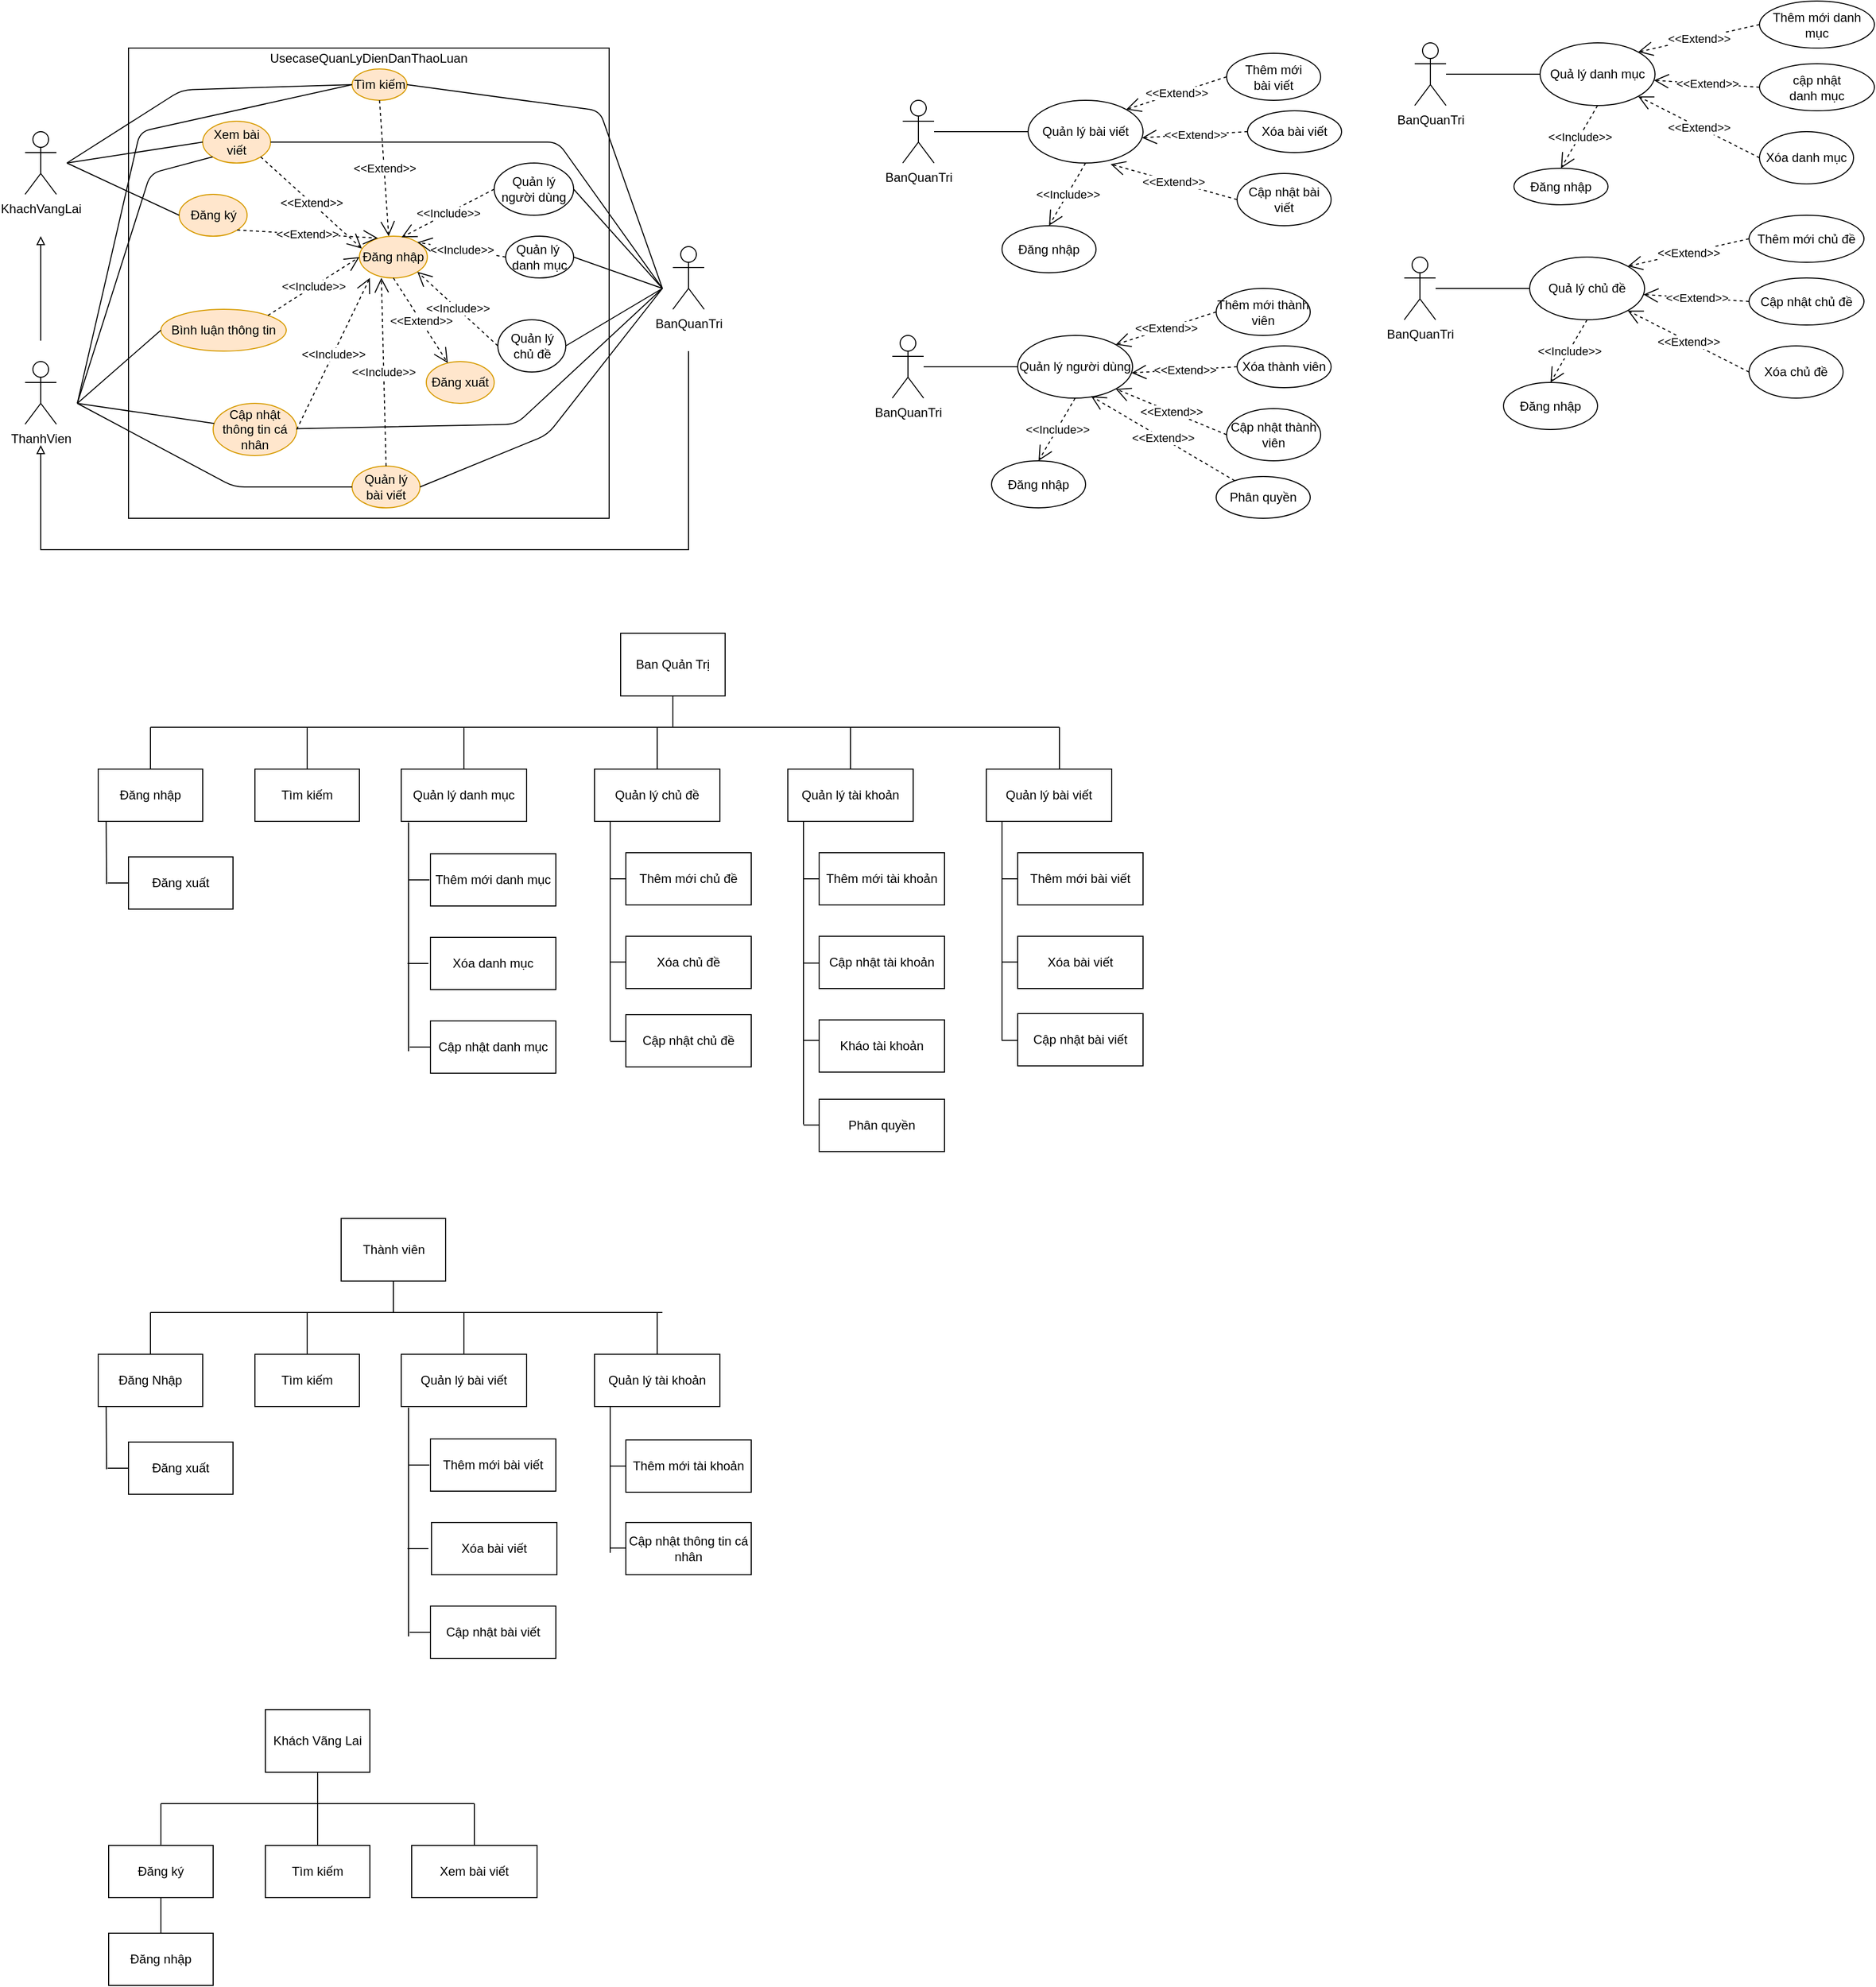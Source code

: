 <mxfile version="13.9.9" type="device" pages="2"><diagram id="BIvF_vVTOi3teDwgOfB9" name="Page-1"><mxGraphModel dx="853" dy="530" grid="1" gridSize="10" guides="1" tooltips="1" connect="1" arrows="1" fold="1" page="1" pageScale="1" pageWidth="850" pageHeight="1100" math="0" shadow="0"><root><mxCell id="0"/><mxCell id="1" parent="0"/><mxCell id="Bu1-G0kj1gkf4Dx7vdBg-2" value="" style="rounded=0;whiteSpace=wrap;html=1;" parent="1" vertex="1"><mxGeometry x="179" y="70" width="460" height="450" as="geometry"/></mxCell><mxCell id="EltE7qaS--UTqUQDA6xu-163" style="edgeStyle=orthogonalEdgeStyle;rounded=0;orthogonalLoop=1;jettySize=auto;html=1;endArrow=block;endFill=0;" edge="1" parent="1"><mxGeometry relative="1" as="geometry"><mxPoint x="95" y="250" as="targetPoint"/><mxPoint x="95" y="350" as="sourcePoint"/></mxGeometry></mxCell><mxCell id="Bu1-G0kj1gkf4Dx7vdBg-4" value="ThanhVien" style="shape=umlActor;verticalLabelPosition=bottom;verticalAlign=top;html=1;outlineConnect=0;" parent="1" vertex="1"><mxGeometry x="80" y="370" width="30" height="60" as="geometry"/></mxCell><mxCell id="Bu1-G0kj1gkf4Dx7vdBg-5" value="KhachVangLai" style="shape=umlActor;verticalLabelPosition=bottom;verticalAlign=top;html=1;outlineConnect=0;" parent="1" vertex="1"><mxGeometry x="80" y="150" width="30" height="60" as="geometry"/></mxCell><mxCell id="EltE7qaS--UTqUQDA6xu-164" style="edgeStyle=orthogonalEdgeStyle;rounded=0;orthogonalLoop=1;jettySize=auto;html=1;endArrow=block;endFill=0;" edge="1" parent="1"><mxGeometry relative="1" as="geometry"><mxPoint x="715" y="360" as="sourcePoint"/><mxPoint x="95" y="450" as="targetPoint"/><Array as="points"><mxPoint x="715" y="550"/><mxPoint x="95" y="550"/></Array></mxGeometry></mxCell><mxCell id="Bu1-G0kj1gkf4Dx7vdBg-6" value="BanQuanTri" style="shape=umlActor;verticalLabelPosition=bottom;verticalAlign=top;html=1;outlineConnect=0;" parent="1" vertex="1"><mxGeometry x="700" y="260" width="30" height="60" as="geometry"/></mxCell><mxCell id="Bu1-G0kj1gkf4Dx7vdBg-8" value="Bình luận thông tin" style="ellipse;whiteSpace=wrap;html=1;fillColor=#ffe6cc;strokeColor=#d79b00;" parent="1" vertex="1"><mxGeometry x="210" y="320" width="120" height="40" as="geometry"/></mxCell><mxCell id="Bu1-G0kj1gkf4Dx7vdBg-9" value="Đăng nhập" style="ellipse;whiteSpace=wrap;html=1;fillColor=#ffe6cc;strokeColor=#d79b00;" parent="1" vertex="1"><mxGeometry x="400" y="250" width="65" height="40" as="geometry"/></mxCell><mxCell id="Bu1-G0kj1gkf4Dx7vdBg-10" value="Đăng xuất" style="ellipse;whiteSpace=wrap;html=1;fillColor=#ffe6cc;strokeColor=#d79b00;" parent="1" vertex="1"><mxGeometry x="464" y="370" width="65" height="40" as="geometry"/></mxCell><mxCell id="Bu1-G0kj1gkf4Dx7vdBg-12" value="Cập nhật thông tin cá nhân" style="ellipse;whiteSpace=wrap;html=1;fillColor=#ffe6cc;strokeColor=#d79b00;" parent="1" vertex="1"><mxGeometry x="260" y="410" width="80" height="50" as="geometry"/></mxCell><mxCell id="Bu1-G0kj1gkf4Dx7vdBg-14" value="Quản lý&amp;nbsp;&lt;br&gt;danh mục" style="ellipse;whiteSpace=wrap;html=1;" parent="1" vertex="1"><mxGeometry x="540" y="250" width="65" height="40" as="geometry"/></mxCell><mxCell id="Bu1-G0kj1gkf4Dx7vdBg-17" value="Đăng ký" style="ellipse;whiteSpace=wrap;html=1;fillColor=#ffe6cc;strokeColor=#d79b00;" parent="1" vertex="1"><mxGeometry x="227.5" y="210" width="65" height="40" as="geometry"/></mxCell><mxCell id="Bu1-G0kj1gkf4Dx7vdBg-18" value="" style="endArrow=none;html=1;entryX=0;entryY=0.5;entryDx=0;entryDy=0;" parent="1" target="Bu1-G0kj1gkf4Dx7vdBg-17" edge="1"><mxGeometry width="50" height="50" relative="1" as="geometry"><mxPoint x="120" y="180" as="sourcePoint"/><mxPoint x="450" y="350" as="targetPoint"/></mxGeometry></mxCell><mxCell id="c2e9GMvcVHzJYP9232qB-1" value="" style="endArrow=none;html=1;entryX=0;entryY=0.5;entryDx=0;entryDy=0;" parent="1" target="Bu1-G0kj1gkf4Dx7vdBg-8" edge="1"><mxGeometry width="50" height="50" relative="1" as="geometry"><mxPoint x="130" y="410" as="sourcePoint"/><mxPoint x="280" y="260" as="targetPoint"/></mxGeometry></mxCell><mxCell id="c2e9GMvcVHzJYP9232qB-3" value="" style="endArrow=none;html=1;" parent="1" target="Bu1-G0kj1gkf4Dx7vdBg-12" edge="1"><mxGeometry width="50" height="50" relative="1" as="geometry"><mxPoint x="130" y="410" as="sourcePoint"/><mxPoint x="270" y="370" as="targetPoint"/></mxGeometry></mxCell><mxCell id="c2e9GMvcVHzJYP9232qB-7" value="" style="endArrow=none;html=1;exitX=1;exitY=0.5;exitDx=0;exitDy=0;" parent="1" source="Bu1-G0kj1gkf4Dx7vdBg-14" edge="1"><mxGeometry width="50" height="50" relative="1" as="geometry"><mxPoint x="584.827" y="327.941" as="sourcePoint"/><mxPoint x="690" y="300" as="targetPoint"/></mxGeometry></mxCell><mxCell id="c2e9GMvcVHzJYP9232qB-8" value="&amp;lt;&amp;lt;Extend&amp;gt;&amp;gt;" style="endArrow=open;endSize=12;dashed=1;html=1;exitX=1;exitY=1;exitDx=0;exitDy=0;entryX=0.272;entryY=0.046;entryDx=0;entryDy=0;entryPerimeter=0;" parent="1" source="Bu1-G0kj1gkf4Dx7vdBg-17" target="Bu1-G0kj1gkf4Dx7vdBg-9" edge="1"><mxGeometry width="160" relative="1" as="geometry"><mxPoint x="340" y="290" as="sourcePoint"/><mxPoint x="500" y="290" as="targetPoint"/></mxGeometry></mxCell><mxCell id="c2e9GMvcVHzJYP9232qB-9" value="&amp;lt;&amp;lt;Include&amp;gt;&amp;gt;" style="endArrow=open;endSize=12;dashed=1;html=1;entryX=0;entryY=0.5;entryDx=0;entryDy=0;exitX=1;exitY=0;exitDx=0;exitDy=0;" parent="1" source="Bu1-G0kj1gkf4Dx7vdBg-8" target="Bu1-G0kj1gkf4Dx7vdBg-9" edge="1"><mxGeometry width="160" relative="1" as="geometry"><mxPoint x="315" y="326" as="sourcePoint"/><mxPoint x="419.698" y="345.749" as="targetPoint"/></mxGeometry></mxCell><mxCell id="c2e9GMvcVHzJYP9232qB-10" value="&amp;lt;&amp;lt;Include&amp;gt;&amp;gt;" style="endArrow=open;endSize=12;dashed=1;html=1;exitX=1;exitY=0.5;exitDx=0;exitDy=0;entryX=0.154;entryY=1;entryDx=0;entryDy=0;entryPerimeter=0;" parent="1" source="Bu1-G0kj1gkf4Dx7vdBg-12" target="Bu1-G0kj1gkf4Dx7vdBg-9" edge="1"><mxGeometry width="160" relative="1" as="geometry"><mxPoint x="350" y="390" as="sourcePoint"/><mxPoint x="410" y="360" as="targetPoint"/></mxGeometry></mxCell><mxCell id="c2e9GMvcVHzJYP9232qB-11" value="&amp;lt;&amp;lt;Include&amp;gt;&amp;gt;" style="endArrow=open;endSize=12;dashed=1;html=1;exitX=0;exitY=0.5;exitDx=0;exitDy=0;entryX=1;entryY=0;entryDx=0;entryDy=0;" parent="1" source="Bu1-G0kj1gkf4Dx7vdBg-14" target="Bu1-G0kj1gkf4Dx7vdBg-9" edge="1"><mxGeometry width="160" relative="1" as="geometry"><mxPoint x="330" y="465" as="sourcePoint"/><mxPoint x="420.01" y="380" as="targetPoint"/></mxGeometry></mxCell><mxCell id="EltE7qaS--UTqUQDA6xu-25" style="edgeStyle=orthogonalEdgeStyle;rounded=0;orthogonalLoop=1;jettySize=auto;html=1;endArrow=none;endFill=0;" edge="1" parent="1" source="EltE7qaS--UTqUQDA6xu-1"><mxGeometry relative="1" as="geometry"><mxPoint x="700" y="720" as="targetPoint"/></mxGeometry></mxCell><mxCell id="EltE7qaS--UTqUQDA6xu-1" value="Ban Quản Trị" style="rounded=0;whiteSpace=wrap;html=1;" vertex="1" parent="1"><mxGeometry x="650" y="630" width="100" height="60" as="geometry"/></mxCell><mxCell id="EltE7qaS--UTqUQDA6xu-2" value="Đăng nhập" style="rounded=0;whiteSpace=wrap;html=1;" vertex="1" parent="1"><mxGeometry x="150" y="760" width="100" height="50" as="geometry"/></mxCell><mxCell id="EltE7qaS--UTqUQDA6xu-39" style="edgeStyle=orthogonalEdgeStyle;rounded=0;orthogonalLoop=1;jettySize=auto;html=1;endArrow=none;endFill=0;" edge="1" parent="1" source="EltE7qaS--UTqUQDA6xu-3"><mxGeometry relative="1" as="geometry"><mxPoint x="159" y="869" as="targetPoint"/></mxGeometry></mxCell><mxCell id="EltE7qaS--UTqUQDA6xu-3" value="Đăng xuất" style="rounded=0;whiteSpace=wrap;html=1;" vertex="1" parent="1"><mxGeometry x="179" y="844" width="100" height="50" as="geometry"/></mxCell><mxCell id="EltE7qaS--UTqUQDA6xu-34" style="edgeStyle=orthogonalEdgeStyle;rounded=0;orthogonalLoop=1;jettySize=auto;html=1;endArrow=none;endFill=0;" edge="1" parent="1" source="EltE7qaS--UTqUQDA6xu-4"><mxGeometry relative="1" as="geometry"><mxPoint x="350" y="720" as="targetPoint"/></mxGeometry></mxCell><mxCell id="EltE7qaS--UTqUQDA6xu-4" value="Tìm kiếm" style="rounded=0;whiteSpace=wrap;html=1;" vertex="1" parent="1"><mxGeometry x="300" y="760" width="100" height="50" as="geometry"/></mxCell><mxCell id="EltE7qaS--UTqUQDA6xu-35" style="edgeStyle=orthogonalEdgeStyle;rounded=0;orthogonalLoop=1;jettySize=auto;html=1;endArrow=none;endFill=0;" edge="1" parent="1" source="EltE7qaS--UTqUQDA6xu-6"><mxGeometry relative="1" as="geometry"><mxPoint x="500" y="720" as="targetPoint"/></mxGeometry></mxCell><mxCell id="EltE7qaS--UTqUQDA6xu-6" value="Quản lý danh mục" style="rounded=0;whiteSpace=wrap;html=1;" vertex="1" parent="1"><mxGeometry x="440" y="760" width="120" height="50" as="geometry"/></mxCell><mxCell id="EltE7qaS--UTqUQDA6xu-41" style="edgeStyle=orthogonalEdgeStyle;rounded=0;orthogonalLoop=1;jettySize=auto;html=1;endArrow=none;endFill=0;" edge="1" parent="1"><mxGeometry relative="1" as="geometry"><mxPoint x="447" y="866" as="targetPoint"/><mxPoint x="467" y="866.034" as="sourcePoint"/></mxGeometry></mxCell><mxCell id="EltE7qaS--UTqUQDA6xu-7" value="Thêm mới danh mục" style="rounded=0;whiteSpace=wrap;html=1;" vertex="1" parent="1"><mxGeometry x="468" y="841" width="120" height="50" as="geometry"/></mxCell><mxCell id="EltE7qaS--UTqUQDA6xu-42" style="edgeStyle=orthogonalEdgeStyle;rounded=0;orthogonalLoop=1;jettySize=auto;html=1;endArrow=none;endFill=0;" edge="1" parent="1"><mxGeometry relative="1" as="geometry"><mxPoint x="446" y="946" as="targetPoint"/><mxPoint x="466" y="946.034" as="sourcePoint"/></mxGeometry></mxCell><mxCell id="EltE7qaS--UTqUQDA6xu-8" value="Xóa danh mục" style="rounded=0;whiteSpace=wrap;html=1;" vertex="1" parent="1"><mxGeometry x="468" y="921" width="120" height="50" as="geometry"/></mxCell><mxCell id="EltE7qaS--UTqUQDA6xu-43" style="edgeStyle=orthogonalEdgeStyle;rounded=0;orthogonalLoop=1;jettySize=auto;html=1;endArrow=none;endFill=0;" edge="1" parent="1" source="EltE7qaS--UTqUQDA6xu-9"><mxGeometry relative="1" as="geometry"><mxPoint x="448" y="1026" as="targetPoint"/></mxGeometry></mxCell><mxCell id="EltE7qaS--UTqUQDA6xu-9" value="Cập nhật danh mục" style="rounded=0;whiteSpace=wrap;html=1;" vertex="1" parent="1"><mxGeometry x="468" y="1001" width="120" height="50" as="geometry"/></mxCell><mxCell id="EltE7qaS--UTqUQDA6xu-36" style="edgeStyle=orthogonalEdgeStyle;rounded=0;orthogonalLoop=1;jettySize=auto;html=1;endArrow=none;endFill=0;" edge="1" parent="1" source="EltE7qaS--UTqUQDA6xu-10"><mxGeometry relative="1" as="geometry"><mxPoint x="685" y="720" as="targetPoint"/></mxGeometry></mxCell><mxCell id="EltE7qaS--UTqUQDA6xu-10" value="Quản lý chủ đề" style="rounded=0;whiteSpace=wrap;html=1;" vertex="1" parent="1"><mxGeometry x="625" y="760" width="120" height="50" as="geometry"/></mxCell><mxCell id="EltE7qaS--UTqUQDA6xu-11" value="Thêm mới chủ đề" style="rounded=0;whiteSpace=wrap;html=1;" vertex="1" parent="1"><mxGeometry x="655" y="840" width="120" height="50" as="geometry"/></mxCell><mxCell id="EltE7qaS--UTqUQDA6xu-12" value="Xóa chủ đề" style="rounded=0;whiteSpace=wrap;html=1;" vertex="1" parent="1"><mxGeometry x="655" y="920" width="120" height="50" as="geometry"/></mxCell><mxCell id="EltE7qaS--UTqUQDA6xu-13" value="Cập nhật chủ đề" style="rounded=0;whiteSpace=wrap;html=1;" vertex="1" parent="1"><mxGeometry x="655" y="995" width="120" height="50" as="geometry"/></mxCell><mxCell id="EltE7qaS--UTqUQDA6xu-37" style="edgeStyle=orthogonalEdgeStyle;rounded=0;orthogonalLoop=1;jettySize=auto;html=1;endArrow=none;endFill=0;" edge="1" parent="1" source="EltE7qaS--UTqUQDA6xu-14"><mxGeometry relative="1" as="geometry"><mxPoint x="870" y="720" as="targetPoint"/></mxGeometry></mxCell><mxCell id="EltE7qaS--UTqUQDA6xu-14" value="Quản lý tài khoản" style="rounded=0;whiteSpace=wrap;html=1;" vertex="1" parent="1"><mxGeometry x="810" y="760" width="120" height="50" as="geometry"/></mxCell><mxCell id="EltE7qaS--UTqUQDA6xu-15" value="Thêm mới tài khoản" style="rounded=0;whiteSpace=wrap;html=1;" vertex="1" parent="1"><mxGeometry x="840" y="840" width="120" height="50" as="geometry"/></mxCell><mxCell id="EltE7qaS--UTqUQDA6xu-16" value="Cập nhật tài khoản" style="rounded=0;whiteSpace=wrap;html=1;" vertex="1" parent="1"><mxGeometry x="840" y="920" width="120" height="50" as="geometry"/></mxCell><mxCell id="EltE7qaS--UTqUQDA6xu-17" value="Kháo tài khoản" style="rounded=0;whiteSpace=wrap;html=1;" vertex="1" parent="1"><mxGeometry x="840" y="1000" width="120" height="50" as="geometry"/></mxCell><mxCell id="EltE7qaS--UTqUQDA6xu-18" value="Phân quyền" style="rounded=0;whiteSpace=wrap;html=1;" vertex="1" parent="1"><mxGeometry x="840" y="1076" width="120" height="50" as="geometry"/></mxCell><mxCell id="EltE7qaS--UTqUQDA6xu-19" value="Quản lý bài viết" style="rounded=0;whiteSpace=wrap;html=1;" vertex="1" parent="1"><mxGeometry x="1000" y="760" width="120" height="50" as="geometry"/></mxCell><mxCell id="EltE7qaS--UTqUQDA6xu-20" value="Thêm mới bài viết" style="rounded=0;whiteSpace=wrap;html=1;" vertex="1" parent="1"><mxGeometry x="1030" y="840" width="120" height="50" as="geometry"/></mxCell><mxCell id="EltE7qaS--UTqUQDA6xu-21" value="Xóa bài viết" style="rounded=0;whiteSpace=wrap;html=1;" vertex="1" parent="1"><mxGeometry x="1030" y="920" width="120" height="50" as="geometry"/></mxCell><mxCell id="EltE7qaS--UTqUQDA6xu-22" value="Cập nhật bài viết" style="rounded=0;whiteSpace=wrap;html=1;" vertex="1" parent="1"><mxGeometry x="1030" y="994" width="120" height="50" as="geometry"/></mxCell><mxCell id="EltE7qaS--UTqUQDA6xu-24" value="" style="endArrow=none;html=1;" edge="1" parent="1"><mxGeometry width="50" height="50" relative="1" as="geometry"><mxPoint x="200" y="720" as="sourcePoint"/><mxPoint x="1070" y="720" as="targetPoint"/></mxGeometry></mxCell><mxCell id="EltE7qaS--UTqUQDA6xu-31" value="" style="endArrow=none;html=1;entryX=0.5;entryY=0;entryDx=0;entryDy=0;" edge="1" parent="1" target="EltE7qaS--UTqUQDA6xu-2"><mxGeometry width="50" height="50" relative="1" as="geometry"><mxPoint x="200" y="720" as="sourcePoint"/><mxPoint x="660" y="880" as="targetPoint"/></mxGeometry></mxCell><mxCell id="EltE7qaS--UTqUQDA6xu-32" value="" style="endArrow=none;html=1;entryX=0.5;entryY=0;entryDx=0;entryDy=0;" edge="1" parent="1"><mxGeometry width="50" height="50" relative="1" as="geometry"><mxPoint x="1070" y="720" as="sourcePoint"/><mxPoint x="1070" y="760" as="targetPoint"/></mxGeometry></mxCell><mxCell id="EltE7qaS--UTqUQDA6xu-38" value="" style="endArrow=none;html=1;exitX=0.076;exitY=1.008;exitDx=0;exitDy=0;exitPerimeter=0;" edge="1" parent="1" source="EltE7qaS--UTqUQDA6xu-2"><mxGeometry width="50" height="50" relative="1" as="geometry"><mxPoint x="610" y="930" as="sourcePoint"/><mxPoint x="158" y="870" as="targetPoint"/></mxGeometry></mxCell><mxCell id="EltE7qaS--UTqUQDA6xu-40" value="" style="endArrow=none;html=1;" edge="1" parent="1"><mxGeometry width="50" height="50" relative="1" as="geometry"><mxPoint x="447" y="811" as="sourcePoint"/><mxPoint x="447" y="1030" as="targetPoint"/></mxGeometry></mxCell><mxCell id="EltE7qaS--UTqUQDA6xu-44" value="" style="endArrow=none;html=1;" edge="1" parent="1"><mxGeometry width="50" height="50" relative="1" as="geometry"><mxPoint x="640" y="810" as="sourcePoint"/><mxPoint x="640" y="1020" as="targetPoint"/></mxGeometry></mxCell><mxCell id="EltE7qaS--UTqUQDA6xu-48" value="" style="endArrow=none;html=1;exitX=0;exitY=0.5;exitDx=0;exitDy=0;" edge="1" parent="1" source="EltE7qaS--UTqUQDA6xu-11"><mxGeometry width="50" height="50" relative="1" as="geometry"><mxPoint x="580" y="890" as="sourcePoint"/><mxPoint x="640" y="865" as="targetPoint"/></mxGeometry></mxCell><mxCell id="EltE7qaS--UTqUQDA6xu-49" value="" style="endArrow=none;html=1;exitX=0;exitY=0.5;exitDx=0;exitDy=0;" edge="1" parent="1"><mxGeometry width="50" height="50" relative="1" as="geometry"><mxPoint x="655" y="944.66" as="sourcePoint"/><mxPoint x="640" y="944.66" as="targetPoint"/></mxGeometry></mxCell><mxCell id="EltE7qaS--UTqUQDA6xu-50" value="" style="endArrow=none;html=1;exitX=0;exitY=0.5;exitDx=0;exitDy=0;" edge="1" parent="1"><mxGeometry width="50" height="50" relative="1" as="geometry"><mxPoint x="655" y="1020.66" as="sourcePoint"/><mxPoint x="640" y="1020.66" as="targetPoint"/></mxGeometry></mxCell><mxCell id="EltE7qaS--UTqUQDA6xu-51" value="" style="endArrow=none;html=1;" edge="1" parent="1"><mxGeometry width="50" height="50" relative="1" as="geometry"><mxPoint x="825" y="810" as="sourcePoint"/><mxPoint x="825" y="1100" as="targetPoint"/></mxGeometry></mxCell><mxCell id="EltE7qaS--UTqUQDA6xu-52" value="" style="endArrow=none;html=1;exitX=0;exitY=0.5;exitDx=0;exitDy=0;" edge="1" parent="1"><mxGeometry width="50" height="50" relative="1" as="geometry"><mxPoint x="840" y="865" as="sourcePoint"/><mxPoint x="825" y="865" as="targetPoint"/></mxGeometry></mxCell><mxCell id="EltE7qaS--UTqUQDA6xu-53" value="" style="endArrow=none;html=1;exitX=0;exitY=0.5;exitDx=0;exitDy=0;" edge="1" parent="1"><mxGeometry width="50" height="50" relative="1" as="geometry"><mxPoint x="840" y="945.66" as="sourcePoint"/><mxPoint x="825" y="945.66" as="targetPoint"/></mxGeometry></mxCell><mxCell id="EltE7qaS--UTqUQDA6xu-54" value="" style="endArrow=none;html=1;exitX=0;exitY=0.5;exitDx=0;exitDy=0;" edge="1" parent="1"><mxGeometry width="50" height="50" relative="1" as="geometry"><mxPoint x="840" y="1019.66" as="sourcePoint"/><mxPoint x="825" y="1019.66" as="targetPoint"/></mxGeometry></mxCell><mxCell id="EltE7qaS--UTqUQDA6xu-55" value="" style="endArrow=none;html=1;exitX=0;exitY=0.5;exitDx=0;exitDy=0;" edge="1" parent="1"><mxGeometry width="50" height="50" relative="1" as="geometry"><mxPoint x="840" y="1100.66" as="sourcePoint"/><mxPoint x="825" y="1100.66" as="targetPoint"/></mxGeometry></mxCell><mxCell id="EltE7qaS--UTqUQDA6xu-56" value="" style="endArrow=none;html=1;" edge="1" parent="1"><mxGeometry width="50" height="50" relative="1" as="geometry"><mxPoint x="1015" y="810" as="sourcePoint"/><mxPoint x="1015" y="1020" as="targetPoint"/></mxGeometry></mxCell><mxCell id="EltE7qaS--UTqUQDA6xu-57" value="" style="endArrow=none;html=1;exitX=0;exitY=0.5;exitDx=0;exitDy=0;" edge="1" parent="1"><mxGeometry width="50" height="50" relative="1" as="geometry"><mxPoint x="1030" y="865" as="sourcePoint"/><mxPoint x="1015" y="865" as="targetPoint"/></mxGeometry></mxCell><mxCell id="EltE7qaS--UTqUQDA6xu-59" value="" style="endArrow=none;html=1;exitX=0;exitY=0.5;exitDx=0;exitDy=0;" edge="1" parent="1"><mxGeometry width="50" height="50" relative="1" as="geometry"><mxPoint x="1030" y="944.66" as="sourcePoint"/><mxPoint x="1015" y="944.66" as="targetPoint"/></mxGeometry></mxCell><mxCell id="EltE7qaS--UTqUQDA6xu-60" value="" style="endArrow=none;html=1;exitX=0;exitY=0.5;exitDx=0;exitDy=0;" edge="1" parent="1"><mxGeometry width="50" height="50" relative="1" as="geometry"><mxPoint x="1030" y="1019.66" as="sourcePoint"/><mxPoint x="1015" y="1019.66" as="targetPoint"/></mxGeometry></mxCell><mxCell id="EltE7qaS--UTqUQDA6xu-61" style="edgeStyle=orthogonalEdgeStyle;rounded=0;orthogonalLoop=1;jettySize=auto;html=1;endArrow=none;endFill=0;" edge="1" parent="1" source="EltE7qaS--UTqUQDA6xu-62"><mxGeometry relative="1" as="geometry"><mxPoint x="432.5" y="1280" as="targetPoint"/></mxGeometry></mxCell><mxCell id="EltE7qaS--UTqUQDA6xu-62" value="Thành viên" style="rounded=0;whiteSpace=wrap;html=1;" vertex="1" parent="1"><mxGeometry x="382.5" y="1190" width="100" height="60" as="geometry"/></mxCell><mxCell id="EltE7qaS--UTqUQDA6xu-63" value="Đăng Nhập" style="rounded=0;whiteSpace=wrap;html=1;" vertex="1" parent="1"><mxGeometry x="150" y="1320" width="100" height="50" as="geometry"/></mxCell><mxCell id="EltE7qaS--UTqUQDA6xu-64" style="edgeStyle=orthogonalEdgeStyle;rounded=0;orthogonalLoop=1;jettySize=auto;html=1;endArrow=none;endFill=0;" edge="1" parent="1" source="EltE7qaS--UTqUQDA6xu-65"><mxGeometry relative="1" as="geometry"><mxPoint x="159.0" y="1429" as="targetPoint"/></mxGeometry></mxCell><mxCell id="EltE7qaS--UTqUQDA6xu-65" value="Đăng xuất" style="rounded=0;whiteSpace=wrap;html=1;" vertex="1" parent="1"><mxGeometry x="179" y="1404" width="100" height="50" as="geometry"/></mxCell><mxCell id="EltE7qaS--UTqUQDA6xu-66" style="edgeStyle=orthogonalEdgeStyle;rounded=0;orthogonalLoop=1;jettySize=auto;html=1;endArrow=none;endFill=0;" edge="1" parent="1" source="EltE7qaS--UTqUQDA6xu-67"><mxGeometry relative="1" as="geometry"><mxPoint x="350" y="1280" as="targetPoint"/></mxGeometry></mxCell><mxCell id="EltE7qaS--UTqUQDA6xu-67" value="Tìm kiếm" style="rounded=0;whiteSpace=wrap;html=1;" vertex="1" parent="1"><mxGeometry x="300" y="1320" width="100" height="50" as="geometry"/></mxCell><mxCell id="EltE7qaS--UTqUQDA6xu-68" style="edgeStyle=orthogonalEdgeStyle;rounded=0;orthogonalLoop=1;jettySize=auto;html=1;endArrow=none;endFill=0;" edge="1" parent="1" source="EltE7qaS--UTqUQDA6xu-69"><mxGeometry relative="1" as="geometry"><mxPoint x="500" y="1280" as="targetPoint"/></mxGeometry></mxCell><mxCell id="EltE7qaS--UTqUQDA6xu-69" value="Quản lý bài viết" style="rounded=0;whiteSpace=wrap;html=1;" vertex="1" parent="1"><mxGeometry x="440" y="1320" width="120" height="50" as="geometry"/></mxCell><mxCell id="EltE7qaS--UTqUQDA6xu-70" style="edgeStyle=orthogonalEdgeStyle;rounded=0;orthogonalLoop=1;jettySize=auto;html=1;endArrow=none;endFill=0;" edge="1" parent="1"><mxGeometry relative="1" as="geometry"><mxPoint x="447" y="1426" as="targetPoint"/><mxPoint x="467" y="1426.034" as="sourcePoint"/></mxGeometry></mxCell><mxCell id="EltE7qaS--UTqUQDA6xu-71" value="Thêm mới bài viết" style="rounded=0;whiteSpace=wrap;html=1;" vertex="1" parent="1"><mxGeometry x="468" y="1401" width="120" height="50" as="geometry"/></mxCell><mxCell id="EltE7qaS--UTqUQDA6xu-72" style="edgeStyle=orthogonalEdgeStyle;rounded=0;orthogonalLoop=1;jettySize=auto;html=1;endArrow=none;endFill=0;" edge="1" parent="1"><mxGeometry relative="1" as="geometry"><mxPoint x="446" y="1506" as="targetPoint"/><mxPoint x="466" y="1506.034" as="sourcePoint"/></mxGeometry></mxCell><mxCell id="EltE7qaS--UTqUQDA6xu-73" value="Xóa bài viết" style="rounded=0;whiteSpace=wrap;html=1;" vertex="1" parent="1"><mxGeometry x="469" y="1481" width="120" height="50" as="geometry"/></mxCell><mxCell id="EltE7qaS--UTqUQDA6xu-74" style="edgeStyle=orthogonalEdgeStyle;rounded=0;orthogonalLoop=1;jettySize=auto;html=1;endArrow=none;endFill=0;" edge="1" parent="1" source="EltE7qaS--UTqUQDA6xu-75"><mxGeometry relative="1" as="geometry"><mxPoint x="448" y="1586" as="targetPoint"/></mxGeometry></mxCell><mxCell id="EltE7qaS--UTqUQDA6xu-75" value="Cập nhật bài viết" style="rounded=0;whiteSpace=wrap;html=1;" vertex="1" parent="1"><mxGeometry x="468" y="1561" width="120" height="50" as="geometry"/></mxCell><mxCell id="EltE7qaS--UTqUQDA6xu-81" style="edgeStyle=orthogonalEdgeStyle;rounded=0;orthogonalLoop=1;jettySize=auto;html=1;endArrow=none;endFill=0;" edge="1" parent="1" source="EltE7qaS--UTqUQDA6xu-82"><mxGeometry relative="1" as="geometry"><mxPoint x="685" y="1280" as="targetPoint"/></mxGeometry></mxCell><mxCell id="EltE7qaS--UTqUQDA6xu-82" value="Quản lý tài khoản" style="rounded=0;whiteSpace=wrap;html=1;" vertex="1" parent="1"><mxGeometry x="625" y="1320" width="120" height="50" as="geometry"/></mxCell><mxCell id="EltE7qaS--UTqUQDA6xu-83" value="Thêm mới tài khoản" style="rounded=0;whiteSpace=wrap;html=1;" vertex="1" parent="1"><mxGeometry x="655" y="1402" width="120" height="50" as="geometry"/></mxCell><mxCell id="EltE7qaS--UTqUQDA6xu-91" value="" style="endArrow=none;html=1;" edge="1" parent="1"><mxGeometry width="50" height="50" relative="1" as="geometry"><mxPoint x="200" y="1280" as="sourcePoint"/><mxPoint x="690" y="1280" as="targetPoint"/></mxGeometry></mxCell><mxCell id="EltE7qaS--UTqUQDA6xu-92" value="" style="endArrow=none;html=1;entryX=0.5;entryY=0;entryDx=0;entryDy=0;" edge="1" parent="1" target="EltE7qaS--UTqUQDA6xu-63"><mxGeometry width="50" height="50" relative="1" as="geometry"><mxPoint x="200" y="1280" as="sourcePoint"/><mxPoint x="660" y="1440" as="targetPoint"/></mxGeometry></mxCell><mxCell id="EltE7qaS--UTqUQDA6xu-94" value="" style="endArrow=none;html=1;exitX=0.076;exitY=1.008;exitDx=0;exitDy=0;exitPerimeter=0;" edge="1" parent="1" source="EltE7qaS--UTqUQDA6xu-63"><mxGeometry width="50" height="50" relative="1" as="geometry"><mxPoint x="610" y="1490" as="sourcePoint"/><mxPoint x="158" y="1430" as="targetPoint"/></mxGeometry></mxCell><mxCell id="EltE7qaS--UTqUQDA6xu-95" value="" style="endArrow=none;html=1;" edge="1" parent="1"><mxGeometry width="50" height="50" relative="1" as="geometry"><mxPoint x="447" y="1371" as="sourcePoint"/><mxPoint x="447" y="1590" as="targetPoint"/></mxGeometry></mxCell><mxCell id="EltE7qaS--UTqUQDA6xu-100" value="" style="endArrow=none;html=1;" edge="1" parent="1"><mxGeometry width="50" height="50" relative="1" as="geometry"><mxPoint x="640" y="1370" as="sourcePoint"/><mxPoint x="640" y="1510" as="targetPoint"/></mxGeometry></mxCell><mxCell id="EltE7qaS--UTqUQDA6xu-101" value="" style="endArrow=none;html=1;exitX=0;exitY=0.5;exitDx=0;exitDy=0;" edge="1" parent="1"><mxGeometry width="50" height="50" relative="1" as="geometry"><mxPoint x="655" y="1427" as="sourcePoint"/><mxPoint x="640" y="1427" as="targetPoint"/></mxGeometry></mxCell><mxCell id="EltE7qaS--UTqUQDA6xu-109" value="Xem bài viết" style="ellipse;whiteSpace=wrap;html=1;fillColor=#ffe6cc;strokeColor=#d79b00;" vertex="1" parent="1"><mxGeometry x="250" y="140" width="65" height="40" as="geometry"/></mxCell><mxCell id="EltE7qaS--UTqUQDA6xu-110" value="" style="endArrow=none;html=1;entryX=0;entryY=0.5;entryDx=0;entryDy=0;" edge="1" parent="1" target="EltE7qaS--UTqUQDA6xu-109"><mxGeometry width="50" height="50" relative="1" as="geometry"><mxPoint x="120" y="180" as="sourcePoint"/><mxPoint x="250" y="140.0" as="targetPoint"/></mxGeometry></mxCell><mxCell id="EltE7qaS--UTqUQDA6xu-111" value="Cập nhật thông tin cá nhân" style="rounded=0;whiteSpace=wrap;html=1;" vertex="1" parent="1"><mxGeometry x="655" y="1481" width="120" height="50" as="geometry"/></mxCell><mxCell id="EltE7qaS--UTqUQDA6xu-112" value="" style="endArrow=none;html=1;exitX=0;exitY=0.5;exitDx=0;exitDy=0;" edge="1" parent="1"><mxGeometry width="50" height="50" relative="1" as="geometry"><mxPoint x="655" y="1505.41" as="sourcePoint"/><mxPoint x="640" y="1505.41" as="targetPoint"/></mxGeometry></mxCell><mxCell id="EltE7qaS--UTqUQDA6xu-113" style="edgeStyle=orthogonalEdgeStyle;rounded=0;orthogonalLoop=1;jettySize=auto;html=1;endArrow=none;endFill=0;" edge="1" parent="1" source="EltE7qaS--UTqUQDA6xu-114"><mxGeometry relative="1" as="geometry"><mxPoint x="360" y="1750" as="targetPoint"/></mxGeometry></mxCell><mxCell id="EltE7qaS--UTqUQDA6xu-114" value="Khách Vãng Lai" style="rounded=0;whiteSpace=wrap;html=1;" vertex="1" parent="1"><mxGeometry x="310" y="1660" width="100" height="60" as="geometry"/></mxCell><mxCell id="EltE7qaS--UTqUQDA6xu-139" style="edgeStyle=orthogonalEdgeStyle;rounded=0;orthogonalLoop=1;jettySize=auto;html=1;entryX=0.5;entryY=0;entryDx=0;entryDy=0;endArrow=none;endFill=0;" edge="1" parent="1" source="EltE7qaS--UTqUQDA6xu-115" target="EltE7qaS--UTqUQDA6xu-117"><mxGeometry relative="1" as="geometry"/></mxCell><mxCell id="EltE7qaS--UTqUQDA6xu-115" value="Đăng ký" style="rounded=0;whiteSpace=wrap;html=1;" vertex="1" parent="1"><mxGeometry x="160" y="1790" width="100" height="50" as="geometry"/></mxCell><mxCell id="EltE7qaS--UTqUQDA6xu-117" value="Đăng nhập" style="rounded=0;whiteSpace=wrap;html=1;" vertex="1" parent="1"><mxGeometry x="160" y="1874" width="100" height="50" as="geometry"/></mxCell><mxCell id="EltE7qaS--UTqUQDA6xu-118" style="edgeStyle=orthogonalEdgeStyle;rounded=0;orthogonalLoop=1;jettySize=auto;html=1;endArrow=none;endFill=0;" edge="1" parent="1" source="EltE7qaS--UTqUQDA6xu-119"><mxGeometry relative="1" as="geometry"><mxPoint x="360" y="1750" as="targetPoint"/></mxGeometry></mxCell><mxCell id="EltE7qaS--UTqUQDA6xu-119" value="Tìm kiếm" style="rounded=0;whiteSpace=wrap;html=1;" vertex="1" parent="1"><mxGeometry x="310" y="1790" width="100" height="50" as="geometry"/></mxCell><mxCell id="EltE7qaS--UTqUQDA6xu-120" style="edgeStyle=orthogonalEdgeStyle;rounded=0;orthogonalLoop=1;jettySize=auto;html=1;endArrow=none;endFill=0;" edge="1" parent="1" source="EltE7qaS--UTqUQDA6xu-121"><mxGeometry relative="1" as="geometry"><mxPoint x="510" y="1750" as="targetPoint"/></mxGeometry></mxCell><mxCell id="EltE7qaS--UTqUQDA6xu-121" value="Xem bài viết" style="rounded=0;whiteSpace=wrap;html=1;" vertex="1" parent="1"><mxGeometry x="450" y="1790" width="120" height="50" as="geometry"/></mxCell><mxCell id="EltE7qaS--UTqUQDA6xu-131" value="" style="endArrow=none;html=1;" edge="1" parent="1"><mxGeometry width="50" height="50" relative="1" as="geometry"><mxPoint x="210" y="1750" as="sourcePoint"/><mxPoint x="510" y="1750" as="targetPoint"/></mxGeometry></mxCell><mxCell id="EltE7qaS--UTqUQDA6xu-132" value="" style="endArrow=none;html=1;entryX=0.5;entryY=0;entryDx=0;entryDy=0;" edge="1" parent="1" target="EltE7qaS--UTqUQDA6xu-115"><mxGeometry width="50" height="50" relative="1" as="geometry"><mxPoint x="210" y="1750" as="sourcePoint"/><mxPoint x="670" y="1910" as="targetPoint"/></mxGeometry></mxCell><mxCell id="EltE7qaS--UTqUQDA6xu-141" value="" style="endArrow=none;html=1;entryX=0;entryY=1;entryDx=0;entryDy=0;" edge="1" parent="1" target="EltE7qaS--UTqUQDA6xu-109"><mxGeometry width="50" height="50" relative="1" as="geometry"><mxPoint x="130" y="410" as="sourcePoint"/><mxPoint x="400" y="260" as="targetPoint"/><Array as="points"><mxPoint x="200" y="190"/></Array></mxGeometry></mxCell><mxCell id="EltE7qaS--UTqUQDA6xu-142" value="Tìm kiếm" style="ellipse;whiteSpace=wrap;html=1;fillColor=#ffe6cc;strokeColor=#d79b00;" vertex="1" parent="1"><mxGeometry x="393" y="90" width="52.5" height="30" as="geometry"/></mxCell><mxCell id="EltE7qaS--UTqUQDA6xu-143" value="Quản lý &lt;br&gt;bài viết" style="ellipse;whiteSpace=wrap;html=1;fillColor=#ffe6cc;strokeColor=#d79b00;" vertex="1" parent="1"><mxGeometry x="393" y="470" width="65" height="40" as="geometry"/></mxCell><mxCell id="EltE7qaS--UTqUQDA6xu-144" value="Quản lý chủ đề" style="ellipse;whiteSpace=wrap;html=1;" vertex="1" parent="1"><mxGeometry x="532.5" y="330" width="65" height="50" as="geometry"/></mxCell><mxCell id="EltE7qaS--UTqUQDA6xu-145" value="Quản lý người dùng" style="ellipse;whiteSpace=wrap;html=1;" vertex="1" parent="1"><mxGeometry x="529" y="180" width="76" height="50" as="geometry"/></mxCell><mxCell id="EltE7qaS--UTqUQDA6xu-146" value="" style="endArrow=none;html=1;exitX=1;exitY=0.5;exitDx=0;exitDy=0;" edge="1" parent="1" source="EltE7qaS--UTqUQDA6xu-145"><mxGeometry width="50" height="50" relative="1" as="geometry"><mxPoint x="630.269" y="278.694" as="sourcePoint"/><mxPoint x="690" y="300" as="targetPoint"/></mxGeometry></mxCell><mxCell id="EltE7qaS--UTqUQDA6xu-148" value="&amp;lt;&amp;lt;Extend&amp;gt;&amp;gt;" style="endArrow=open;endSize=12;dashed=1;html=1;exitX=0.5;exitY=1;exitDx=0;exitDy=0;" edge="1" parent="1" source="Bu1-G0kj1gkf4Dx7vdBg-9" target="Bu1-G0kj1gkf4Dx7vdBg-10"><mxGeometry width="160" relative="1" as="geometry"><mxPoint x="410" y="70" as="sourcePoint"/><mxPoint x="419.519" y="265.858" as="targetPoint"/></mxGeometry></mxCell><mxCell id="EltE7qaS--UTqUQDA6xu-150" value="" style="endArrow=none;html=1;exitX=1;exitY=0.5;exitDx=0;exitDy=0;" edge="1" parent="1" source="EltE7qaS--UTqUQDA6xu-144"><mxGeometry width="50" height="50" relative="1" as="geometry"><mxPoint x="635.0" y="250" as="sourcePoint"/><mxPoint x="690" y="300" as="targetPoint"/></mxGeometry></mxCell><mxCell id="EltE7qaS--UTqUQDA6xu-151" value="" style="endArrow=none;html=1;exitX=1;exitY=0.5;exitDx=0;exitDy=0;" edge="1" parent="1" source="EltE7qaS--UTqUQDA6xu-143"><mxGeometry width="50" height="50" relative="1" as="geometry"><mxPoint x="635.0" y="250" as="sourcePoint"/><mxPoint x="690" y="300" as="targetPoint"/><Array as="points"><mxPoint x="580" y="440"/></Array></mxGeometry></mxCell><mxCell id="EltE7qaS--UTqUQDA6xu-152" value="" style="endArrow=none;html=1;entryX=0;entryY=0.5;entryDx=0;entryDy=0;" edge="1" parent="1" target="EltE7qaS--UTqUQDA6xu-143"><mxGeometry width="50" height="50" relative="1" as="geometry"><mxPoint x="130" y="410" as="sourcePoint"/><mxPoint x="247.676" y="432.657" as="targetPoint"/><Array as="points"><mxPoint x="280" y="490"/></Array></mxGeometry></mxCell><mxCell id="EltE7qaS--UTqUQDA6xu-153" value="&amp;lt;&amp;lt;Include&amp;gt;&amp;gt;" style="endArrow=open;endSize=12;dashed=1;html=1;exitX=0.5;exitY=0;exitDx=0;exitDy=0;entryX=0.323;entryY=0.996;entryDx=0;entryDy=0;entryPerimeter=0;" edge="1" parent="1" source="EltE7qaS--UTqUQDA6xu-143" target="Bu1-G0kj1gkf4Dx7vdBg-9"><mxGeometry width="160" relative="1" as="geometry"><mxPoint x="327.5" y="435" as="sourcePoint"/><mxPoint x="420.01" y="300" as="targetPoint"/></mxGeometry></mxCell><mxCell id="EltE7qaS--UTqUQDA6xu-154" value="&amp;lt;&amp;lt;Include&amp;gt;&amp;gt;" style="endArrow=open;endSize=12;dashed=1;html=1;exitX=0;exitY=0.5;exitDx=0;exitDy=0;entryX=1;entryY=1;entryDx=0;entryDy=0;" edge="1" parent="1" source="EltE7qaS--UTqUQDA6xu-144" target="Bu1-G0kj1gkf4Dx7vdBg-9"><mxGeometry width="160" relative="1" as="geometry"><mxPoint x="570.0" y="250" as="sourcePoint"/><mxPoint x="465.481" y="294.142" as="targetPoint"/></mxGeometry></mxCell><mxCell id="EltE7qaS--UTqUQDA6xu-155" value="" style="endArrow=none;html=1;exitX=1;exitY=0.5;exitDx=0;exitDy=0;" edge="1" parent="1" source="EltE7qaS--UTqUQDA6xu-142"><mxGeometry width="50" height="50" relative="1" as="geometry"><mxPoint x="625.0" y="155" as="sourcePoint"/><mxPoint x="690" y="300" as="targetPoint"/><Array as="points"><mxPoint x="630" y="130"/></Array></mxGeometry></mxCell><mxCell id="EltE7qaS--UTqUQDA6xu-156" value="" style="endArrow=none;html=1;entryX=0;entryY=0.5;entryDx=0;entryDy=0;" edge="1" parent="1" target="EltE7qaS--UTqUQDA6xu-142"><mxGeometry width="50" height="50" relative="1" as="geometry"><mxPoint x="120" y="180" as="sourcePoint"/><mxPoint x="250" y="140" as="targetPoint"/><Array as="points"><mxPoint x="230" y="110"/></Array></mxGeometry></mxCell><mxCell id="EltE7qaS--UTqUQDA6xu-157" value="" style="endArrow=none;html=1;entryX=0;entryY=0.5;entryDx=0;entryDy=0;" edge="1" parent="1" target="EltE7qaS--UTqUQDA6xu-142"><mxGeometry width="50" height="50" relative="1" as="geometry"><mxPoint x="130" y="410" as="sourcePoint"/><mxPoint x="264.519" y="234.142" as="targetPoint"/><Array as="points"><mxPoint x="190" y="150"/></Array></mxGeometry></mxCell><mxCell id="EltE7qaS--UTqUQDA6xu-158" value="&amp;lt;&amp;lt;Extend&amp;gt;&amp;gt;" style="endArrow=open;endSize=12;dashed=1;html=1;exitX=1;exitY=1;exitDx=0;exitDy=0;entryX=0.036;entryY=0.296;entryDx=0;entryDy=0;entryPerimeter=0;" edge="1" parent="1" source="EltE7qaS--UTqUQDA6xu-109" target="Bu1-G0kj1gkf4Dx7vdBg-9"><mxGeometry width="160" relative="1" as="geometry"><mxPoint x="310.481" y="184.142" as="sourcePoint"/><mxPoint x="419.519" y="265.858" as="targetPoint"/></mxGeometry></mxCell><mxCell id="EltE7qaS--UTqUQDA6xu-159" value="&amp;lt;&amp;lt;Extend&amp;gt;&amp;gt;" style="endArrow=open;endSize=12;dashed=1;html=1;exitX=0.5;exitY=1;exitDx=0;exitDy=0;" edge="1" parent="1" source="EltE7qaS--UTqUQDA6xu-142"><mxGeometry width="160" relative="1" as="geometry"><mxPoint x="310.481" y="184.142" as="sourcePoint"/><mxPoint x="428" y="250" as="targetPoint"/></mxGeometry></mxCell><mxCell id="EltE7qaS--UTqUQDA6xu-160" value="UsecaseQuanLyDienDanThaoLuan" style="text;html=1;strokeColor=none;fillColor=none;align=center;verticalAlign=middle;whiteSpace=wrap;rounded=0;" vertex="1" parent="1"><mxGeometry x="389" y="70" width="40" height="20" as="geometry"/></mxCell><mxCell id="EltE7qaS--UTqUQDA6xu-167" style="edgeStyle=orthogonalEdgeStyle;rounded=0;orthogonalLoop=1;jettySize=auto;html=1;entryX=0;entryY=0.5;entryDx=0;entryDy=0;endArrow=none;endFill=0;" edge="1" parent="1" source="EltE7qaS--UTqUQDA6xu-165" target="EltE7qaS--UTqUQDA6xu-166"><mxGeometry relative="1" as="geometry"/></mxCell><mxCell id="EltE7qaS--UTqUQDA6xu-165" value="BanQuanTri" style="shape=umlActor;verticalLabelPosition=bottom;verticalAlign=top;html=1;outlineConnect=0;" vertex="1" parent="1"><mxGeometry x="920" y="120" width="30" height="60" as="geometry"/></mxCell><mxCell id="EltE7qaS--UTqUQDA6xu-166" value="Quản lý bài viết" style="ellipse;whiteSpace=wrap;html=1;" vertex="1" parent="1"><mxGeometry x="1040" y="120" width="110" height="60" as="geometry"/></mxCell><mxCell id="-rrTpjKIwpVtzRPZUcYa-3" value="&amp;lt;&amp;lt;Include&amp;gt;&amp;gt;" style="endArrow=open;endSize=12;dashed=1;html=1;exitX=0;exitY=0.5;exitDx=0;exitDy=0;entryX=0.621;entryY=0.029;entryDx=0;entryDy=0;entryPerimeter=0;" edge="1" parent="1" source="EltE7qaS--UTqUQDA6xu-145" target="Bu1-G0kj1gkf4Dx7vdBg-9"><mxGeometry width="160" relative="1" as="geometry"><mxPoint x="570" y="250" as="sourcePoint"/><mxPoint x="465.481" y="265.858" as="targetPoint"/></mxGeometry></mxCell><mxCell id="-rrTpjKIwpVtzRPZUcYa-4" value="" style="endArrow=none;html=1;exitX=1;exitY=0.5;exitDx=0;exitDy=0;" edge="1" parent="1" source="EltE7qaS--UTqUQDA6xu-109"><mxGeometry width="50" height="50" relative="1" as="geometry"><mxPoint x="455.5" y="115" as="sourcePoint"/><mxPoint x="690" y="300" as="targetPoint"/><Array as="points"><mxPoint x="590" y="160"/></Array></mxGeometry></mxCell><mxCell id="-rrTpjKIwpVtzRPZUcYa-5" value="" style="endArrow=none;html=1;" edge="1" parent="1" source="Bu1-G0kj1gkf4Dx7vdBg-12"><mxGeometry width="50" height="50" relative="1" as="geometry"><mxPoint x="468.0" y="500" as="sourcePoint"/><mxPoint x="690" y="300" as="targetPoint"/><Array as="points"><mxPoint x="550" y="430"/></Array></mxGeometry></mxCell><mxCell id="-rrTpjKIwpVtzRPZUcYa-6" value="Thêm mới &lt;br&gt;bài viết" style="ellipse;whiteSpace=wrap;html=1;" vertex="1" parent="1"><mxGeometry x="1230" y="75" width="90" height="45" as="geometry"/></mxCell><mxCell id="-rrTpjKIwpVtzRPZUcYa-7" value="Xóa bài viết" style="ellipse;whiteSpace=wrap;html=1;" vertex="1" parent="1"><mxGeometry x="1250" y="130" width="90" height="40" as="geometry"/></mxCell><mxCell id="-rrTpjKIwpVtzRPZUcYa-8" value="Cập nhật bài viết" style="ellipse;whiteSpace=wrap;html=1;" vertex="1" parent="1"><mxGeometry x="1240" y="190" width="90" height="50" as="geometry"/></mxCell><mxCell id="-rrTpjKIwpVtzRPZUcYa-9" value="&amp;lt;&amp;lt;Extend&amp;gt;&amp;gt;" style="endArrow=open;endSize=12;dashed=1;html=1;exitX=0;exitY=0.5;exitDx=0;exitDy=0;entryX=1;entryY=0;entryDx=0;entryDy=0;" edge="1" parent="1" source="-rrTpjKIwpVtzRPZUcYa-6" target="EltE7qaS--UTqUQDA6xu-166"><mxGeometry width="160" relative="1" as="geometry"><mxPoint x="1050" y="190" as="sourcePoint"/><mxPoint x="1058.75" y="320" as="targetPoint"/></mxGeometry></mxCell><mxCell id="-rrTpjKIwpVtzRPZUcYa-10" value="&amp;lt;&amp;lt;Extend&amp;gt;&amp;gt;" style="endArrow=open;endSize=12;dashed=1;html=1;exitX=0;exitY=0.5;exitDx=0;exitDy=0;entryX=0.991;entryY=0.597;entryDx=0;entryDy=0;entryPerimeter=0;" edge="1" parent="1" source="-rrTpjKIwpVtzRPZUcYa-7" target="EltE7qaS--UTqUQDA6xu-166"><mxGeometry width="160" relative="1" as="geometry"><mxPoint x="1190.0" y="107.5" as="sourcePoint"/><mxPoint x="1143.891" y="138.787" as="targetPoint"/></mxGeometry></mxCell><mxCell id="-rrTpjKIwpVtzRPZUcYa-11" value="&amp;lt;&amp;lt;Extend&amp;gt;&amp;gt;" style="endArrow=open;endSize=12;dashed=1;html=1;exitX=0;exitY=0.5;exitDx=0;exitDy=0;entryX=0.718;entryY=1.019;entryDx=0;entryDy=0;entryPerimeter=0;" edge="1" parent="1" source="-rrTpjKIwpVtzRPZUcYa-8" target="EltE7qaS--UTqUQDA6xu-166"><mxGeometry width="160" relative="1" as="geometry"><mxPoint x="1195" y="170" as="sourcePoint"/><mxPoint x="1159.01" y="165.82" as="targetPoint"/></mxGeometry></mxCell><mxCell id="-rrTpjKIwpVtzRPZUcYa-12" value="Đăng nhập" style="ellipse;whiteSpace=wrap;html=1;" vertex="1" parent="1"><mxGeometry x="1015" y="240" width="90" height="45" as="geometry"/></mxCell><mxCell id="-rrTpjKIwpVtzRPZUcYa-13" value="&amp;lt;&amp;lt;Include&amp;gt;&amp;gt;" style="endArrow=open;endSize=12;dashed=1;html=1;exitX=0.5;exitY=1;exitDx=0;exitDy=0;entryX=0.5;entryY=0;entryDx=0;entryDy=0;" edge="1" parent="1" source="EltE7qaS--UTqUQDA6xu-166" target="-rrTpjKIwpVtzRPZUcYa-12"><mxGeometry width="160" relative="1" as="geometry"><mxPoint x="1250" y="225" as="sourcePoint"/><mxPoint x="1128.98" y="191.14" as="targetPoint"/></mxGeometry></mxCell><mxCell id="9lecu_Nr5OxWoc3dMLVa-1" style="edgeStyle=orthogonalEdgeStyle;rounded=0;orthogonalLoop=1;jettySize=auto;html=1;entryX=0;entryY=0.5;entryDx=0;entryDy=0;endArrow=none;endFill=0;" edge="1" parent="1" source="9lecu_Nr5OxWoc3dMLVa-2" target="9lecu_Nr5OxWoc3dMLVa-3"><mxGeometry relative="1" as="geometry"/></mxCell><mxCell id="9lecu_Nr5OxWoc3dMLVa-2" value="BanQuanTri" style="shape=umlActor;verticalLabelPosition=bottom;verticalAlign=top;html=1;outlineConnect=0;" vertex="1" parent="1"><mxGeometry x="910" y="345" width="30" height="60" as="geometry"/></mxCell><mxCell id="9lecu_Nr5OxWoc3dMLVa-3" value="Quản lý người dùng" style="ellipse;whiteSpace=wrap;html=1;" vertex="1" parent="1"><mxGeometry x="1030" y="345" width="110" height="60" as="geometry"/></mxCell><mxCell id="9lecu_Nr5OxWoc3dMLVa-4" value="Thêm mới thành viên" style="ellipse;whiteSpace=wrap;html=1;" vertex="1" parent="1"><mxGeometry x="1220" y="300" width="90" height="45" as="geometry"/></mxCell><mxCell id="9lecu_Nr5OxWoc3dMLVa-5" value="Xóa thành viên" style="ellipse;whiteSpace=wrap;html=1;" vertex="1" parent="1"><mxGeometry x="1240" y="355" width="90" height="40" as="geometry"/></mxCell><mxCell id="9lecu_Nr5OxWoc3dMLVa-6" value="Cập nhật thành viên" style="ellipse;whiteSpace=wrap;html=1;" vertex="1" parent="1"><mxGeometry x="1230" y="415" width="90" height="50" as="geometry"/></mxCell><mxCell id="9lecu_Nr5OxWoc3dMLVa-7" value="&amp;lt;&amp;lt;Extend&amp;gt;&amp;gt;" style="endArrow=open;endSize=12;dashed=1;html=1;exitX=0;exitY=0.5;exitDx=0;exitDy=0;entryX=1;entryY=0;entryDx=0;entryDy=0;" edge="1" parent="1" source="9lecu_Nr5OxWoc3dMLVa-4" target="9lecu_Nr5OxWoc3dMLVa-3"><mxGeometry width="160" relative="1" as="geometry"><mxPoint x="1040" y="415" as="sourcePoint"/><mxPoint x="1048.75" y="545" as="targetPoint"/></mxGeometry></mxCell><mxCell id="9lecu_Nr5OxWoc3dMLVa-8" value="&amp;lt;&amp;lt;Extend&amp;gt;&amp;gt;" style="endArrow=open;endSize=12;dashed=1;html=1;exitX=0;exitY=0.5;exitDx=0;exitDy=0;entryX=0.991;entryY=0.597;entryDx=0;entryDy=0;entryPerimeter=0;" edge="1" parent="1" source="9lecu_Nr5OxWoc3dMLVa-5" target="9lecu_Nr5OxWoc3dMLVa-3"><mxGeometry width="160" relative="1" as="geometry"><mxPoint x="1180.0" y="332.5" as="sourcePoint"/><mxPoint x="1133.891" y="363.787" as="targetPoint"/></mxGeometry></mxCell><mxCell id="9lecu_Nr5OxWoc3dMLVa-9" value="&amp;lt;&amp;lt;Extend&amp;gt;&amp;gt;" style="endArrow=open;endSize=12;dashed=1;html=1;exitX=0;exitY=0.5;exitDx=0;exitDy=0;entryX=1;entryY=1;entryDx=0;entryDy=0;" edge="1" parent="1" source="9lecu_Nr5OxWoc3dMLVa-6" target="9lecu_Nr5OxWoc3dMLVa-3"><mxGeometry width="160" relative="1" as="geometry"><mxPoint x="1185" y="395" as="sourcePoint"/><mxPoint x="1149.01" y="390.82" as="targetPoint"/></mxGeometry></mxCell><mxCell id="9lecu_Nr5OxWoc3dMLVa-10" value="Đăng nhập" style="ellipse;whiteSpace=wrap;html=1;" vertex="1" parent="1"><mxGeometry x="1005" y="465" width="90" height="45" as="geometry"/></mxCell><mxCell id="9lecu_Nr5OxWoc3dMLVa-11" value="&amp;lt;&amp;lt;Include&amp;gt;&amp;gt;" style="endArrow=open;endSize=12;dashed=1;html=1;exitX=0.5;exitY=1;exitDx=0;exitDy=0;entryX=0.5;entryY=0;entryDx=0;entryDy=0;" edge="1" parent="1" source="9lecu_Nr5OxWoc3dMLVa-3" target="9lecu_Nr5OxWoc3dMLVa-10"><mxGeometry width="160" relative="1" as="geometry"><mxPoint x="1240" y="450" as="sourcePoint"/><mxPoint x="1118.98" y="416.14" as="targetPoint"/></mxGeometry></mxCell><mxCell id="9lecu_Nr5OxWoc3dMLVa-12" value="Phân quyền" style="ellipse;whiteSpace=wrap;html=1;" vertex="1" parent="1"><mxGeometry x="1220" y="480" width="90" height="40" as="geometry"/></mxCell><mxCell id="9lecu_Nr5OxWoc3dMLVa-13" value="&amp;lt;&amp;lt;Extend&amp;gt;&amp;gt;" style="endArrow=open;endSize=12;dashed=1;html=1;entryX=0.639;entryY=0.969;entryDx=0;entryDy=0;entryPerimeter=0;" edge="1" parent="1" source="9lecu_Nr5OxWoc3dMLVa-12" target="9lecu_Nr5OxWoc3dMLVa-3"><mxGeometry width="160" relative="1" as="geometry"><mxPoint x="1240" y="450" as="sourcePoint"/><mxPoint x="1118.98" y="416.14" as="targetPoint"/></mxGeometry></mxCell><mxCell id="9lecu_Nr5OxWoc3dMLVa-27" style="edgeStyle=orthogonalEdgeStyle;rounded=0;orthogonalLoop=1;jettySize=auto;html=1;entryX=0;entryY=0.5;entryDx=0;entryDy=0;endArrow=none;endFill=0;" edge="1" parent="1" source="9lecu_Nr5OxWoc3dMLVa-28" target="9lecu_Nr5OxWoc3dMLVa-29"><mxGeometry relative="1" as="geometry"/></mxCell><mxCell id="9lecu_Nr5OxWoc3dMLVa-28" value="BanQuanTri" style="shape=umlActor;verticalLabelPosition=bottom;verticalAlign=top;html=1;outlineConnect=0;" vertex="1" parent="1"><mxGeometry x="1410" y="65" width="30" height="60" as="geometry"/></mxCell><mxCell id="9lecu_Nr5OxWoc3dMLVa-29" value="Quả lý danh mục" style="ellipse;whiteSpace=wrap;html=1;" vertex="1" parent="1"><mxGeometry x="1530" y="65" width="110" height="60" as="geometry"/></mxCell><mxCell id="9lecu_Nr5OxWoc3dMLVa-30" value="Thêm mới danh mục" style="ellipse;whiteSpace=wrap;html=1;" vertex="1" parent="1"><mxGeometry x="1740" y="25" width="110" height="45" as="geometry"/></mxCell><mxCell id="9lecu_Nr5OxWoc3dMLVa-31" value="cập nhật&lt;br&gt;danh mục" style="ellipse;whiteSpace=wrap;html=1;" vertex="1" parent="1"><mxGeometry x="1740" y="85" width="110" height="45" as="geometry"/></mxCell><mxCell id="9lecu_Nr5OxWoc3dMLVa-32" value="Xóa danh mục" style="ellipse;whiteSpace=wrap;html=1;" vertex="1" parent="1"><mxGeometry x="1740" y="150" width="90" height="50" as="geometry"/></mxCell><mxCell id="9lecu_Nr5OxWoc3dMLVa-33" value="&amp;lt;&amp;lt;Extend&amp;gt;&amp;gt;" style="endArrow=open;endSize=12;dashed=1;html=1;exitX=0;exitY=0.5;exitDx=0;exitDy=0;entryX=1;entryY=0;entryDx=0;entryDy=0;" edge="1" parent="1" source="9lecu_Nr5OxWoc3dMLVa-30" target="9lecu_Nr5OxWoc3dMLVa-29"><mxGeometry width="160" relative="1" as="geometry"><mxPoint x="1540" y="135" as="sourcePoint"/><mxPoint x="1548.75" y="265" as="targetPoint"/></mxGeometry></mxCell><mxCell id="9lecu_Nr5OxWoc3dMLVa-34" value="&amp;lt;&amp;lt;Extend&amp;gt;&amp;gt;" style="endArrow=open;endSize=12;dashed=1;html=1;exitX=0;exitY=0.5;exitDx=0;exitDy=0;entryX=0.991;entryY=0.597;entryDx=0;entryDy=0;entryPerimeter=0;" edge="1" parent="1" source="9lecu_Nr5OxWoc3dMLVa-31" target="9lecu_Nr5OxWoc3dMLVa-29"><mxGeometry width="160" relative="1" as="geometry"><mxPoint x="1680.0" y="52.5" as="sourcePoint"/><mxPoint x="1633.891" y="83.787" as="targetPoint"/></mxGeometry></mxCell><mxCell id="9lecu_Nr5OxWoc3dMLVa-35" value="&amp;lt;&amp;lt;Extend&amp;gt;&amp;gt;" style="endArrow=open;endSize=12;dashed=1;html=1;exitX=0;exitY=0.5;exitDx=0;exitDy=0;entryX=1;entryY=1;entryDx=0;entryDy=0;" edge="1" parent="1" source="9lecu_Nr5OxWoc3dMLVa-32" target="9lecu_Nr5OxWoc3dMLVa-29"><mxGeometry width="160" relative="1" as="geometry"><mxPoint x="1685" y="115" as="sourcePoint"/><mxPoint x="1649.01" y="110.82" as="targetPoint"/></mxGeometry></mxCell><mxCell id="9lecu_Nr5OxWoc3dMLVa-36" value="Đăng nhập" style="ellipse;whiteSpace=wrap;html=1;" vertex="1" parent="1"><mxGeometry x="1505" y="185" width="90" height="35" as="geometry"/></mxCell><mxCell id="9lecu_Nr5OxWoc3dMLVa-37" value="&amp;lt;&amp;lt;Include&amp;gt;&amp;gt;" style="endArrow=open;endSize=12;dashed=1;html=1;exitX=0.5;exitY=1;exitDx=0;exitDy=0;entryX=0.5;entryY=0;entryDx=0;entryDy=0;" edge="1" parent="1" source="9lecu_Nr5OxWoc3dMLVa-29" target="9lecu_Nr5OxWoc3dMLVa-36"><mxGeometry width="160" relative="1" as="geometry"><mxPoint x="1740" y="170" as="sourcePoint"/><mxPoint x="1618.98" y="136.14" as="targetPoint"/></mxGeometry></mxCell><mxCell id="9lecu_Nr5OxWoc3dMLVa-40" style="edgeStyle=orthogonalEdgeStyle;rounded=0;orthogonalLoop=1;jettySize=auto;html=1;entryX=0;entryY=0.5;entryDx=0;entryDy=0;endArrow=none;endFill=0;" edge="1" parent="1" source="9lecu_Nr5OxWoc3dMLVa-41" target="9lecu_Nr5OxWoc3dMLVa-42"><mxGeometry relative="1" as="geometry"/></mxCell><mxCell id="9lecu_Nr5OxWoc3dMLVa-41" value="BanQuanTri" style="shape=umlActor;verticalLabelPosition=bottom;verticalAlign=top;html=1;outlineConnect=0;" vertex="1" parent="1"><mxGeometry x="1400" y="270" width="30" height="60" as="geometry"/></mxCell><mxCell id="9lecu_Nr5OxWoc3dMLVa-42" value="Quả lý chủ đề" style="ellipse;whiteSpace=wrap;html=1;" vertex="1" parent="1"><mxGeometry x="1520" y="270" width="110" height="60" as="geometry"/></mxCell><mxCell id="9lecu_Nr5OxWoc3dMLVa-43" value="Thêm mới chủ đề" style="ellipse;whiteSpace=wrap;html=1;" vertex="1" parent="1"><mxGeometry x="1730" y="230" width="110" height="45" as="geometry"/></mxCell><mxCell id="9lecu_Nr5OxWoc3dMLVa-44" value="Cập nhật chủ đề" style="ellipse;whiteSpace=wrap;html=1;" vertex="1" parent="1"><mxGeometry x="1730" y="290" width="110" height="45" as="geometry"/></mxCell><mxCell id="9lecu_Nr5OxWoc3dMLVa-45" value="Xóa chủ đề" style="ellipse;whiteSpace=wrap;html=1;" vertex="1" parent="1"><mxGeometry x="1730" y="355" width="90" height="50" as="geometry"/></mxCell><mxCell id="9lecu_Nr5OxWoc3dMLVa-46" value="&amp;lt;&amp;lt;Extend&amp;gt;&amp;gt;" style="endArrow=open;endSize=12;dashed=1;html=1;exitX=0;exitY=0.5;exitDx=0;exitDy=0;entryX=1;entryY=0;entryDx=0;entryDy=0;" edge="1" parent="1" source="9lecu_Nr5OxWoc3dMLVa-43" target="9lecu_Nr5OxWoc3dMLVa-42"><mxGeometry width="160" relative="1" as="geometry"><mxPoint x="1530" y="340" as="sourcePoint"/><mxPoint x="1538.75" y="470" as="targetPoint"/></mxGeometry></mxCell><mxCell id="9lecu_Nr5OxWoc3dMLVa-47" value="&amp;lt;&amp;lt;Extend&amp;gt;&amp;gt;" style="endArrow=open;endSize=12;dashed=1;html=1;exitX=0;exitY=0.5;exitDx=0;exitDy=0;entryX=0.991;entryY=0.597;entryDx=0;entryDy=0;entryPerimeter=0;" edge="1" parent="1" source="9lecu_Nr5OxWoc3dMLVa-44" target="9lecu_Nr5OxWoc3dMLVa-42"><mxGeometry width="160" relative="1" as="geometry"><mxPoint x="1670.0" y="257.5" as="sourcePoint"/><mxPoint x="1623.891" y="288.787" as="targetPoint"/></mxGeometry></mxCell><mxCell id="9lecu_Nr5OxWoc3dMLVa-48" value="&amp;lt;&amp;lt;Extend&amp;gt;&amp;gt;" style="endArrow=open;endSize=12;dashed=1;html=1;exitX=0;exitY=0.5;exitDx=0;exitDy=0;entryX=1;entryY=1;entryDx=0;entryDy=0;" edge="1" parent="1" source="9lecu_Nr5OxWoc3dMLVa-45" target="9lecu_Nr5OxWoc3dMLVa-42"><mxGeometry width="160" relative="1" as="geometry"><mxPoint x="1675" y="320" as="sourcePoint"/><mxPoint x="1639.01" y="315.82" as="targetPoint"/></mxGeometry></mxCell><mxCell id="9lecu_Nr5OxWoc3dMLVa-49" value="Đăng nhập" style="ellipse;whiteSpace=wrap;html=1;" vertex="1" parent="1"><mxGeometry x="1495" y="390" width="90" height="45" as="geometry"/></mxCell><mxCell id="9lecu_Nr5OxWoc3dMLVa-50" value="&amp;lt;&amp;lt;Include&amp;gt;&amp;gt;" style="endArrow=open;endSize=12;dashed=1;html=1;exitX=0.5;exitY=1;exitDx=0;exitDy=0;entryX=0.5;entryY=0;entryDx=0;entryDy=0;" edge="1" parent="1" source="9lecu_Nr5OxWoc3dMLVa-42" target="9lecu_Nr5OxWoc3dMLVa-49"><mxGeometry width="160" relative="1" as="geometry"><mxPoint x="1730" y="375" as="sourcePoint"/><mxPoint x="1608.98" y="341.14" as="targetPoint"/></mxGeometry></mxCell></root></mxGraphModel></diagram><diagram id="dbZSOUdObA7f-RFlZSo-" name="Page-2"><mxGraphModel dx="2313" dy="909" grid="1" gridSize="10" guides="1" tooltips="1" connect="1" arrows="1" fold="1" page="1" pageScale="1" pageWidth="850" pageHeight="1100" math="0" shadow="0"><root><mxCell id="8buXt1TFjOuXUiG8a7La-0"/><mxCell id="8buXt1TFjOuXUiG8a7La-1" parent="8buXt1TFjOuXUiG8a7La-0"/><mxCell id="8buXt1TFjOuXUiG8a7La-2" value="BaiViet" style="shape=table;startSize=30;container=1;collapsible=1;childLayout=tableLayout;fixedRows=1;rowLines=0;fontStyle=1;align=center;resizeLast=1;" parent="8buXt1TFjOuXUiG8a7La-1" vertex="1"><mxGeometry x="350" y="410" width="180" height="360" as="geometry"/></mxCell><mxCell id="8buXt1TFjOuXUiG8a7La-3" value="" style="shape=partialRectangle;collapsible=0;dropTarget=0;pointerEvents=0;fillColor=none;top=0;left=0;bottom=1;right=0;points=[[0,0.5],[1,0.5]];portConstraint=eastwest;" parent="8buXt1TFjOuXUiG8a7La-2" vertex="1"><mxGeometry y="30" width="180" height="30" as="geometry"/></mxCell><mxCell id="8buXt1TFjOuXUiG8a7La-4" value="PK" style="shape=partialRectangle;connectable=0;fillColor=none;top=0;left=0;bottom=0;right=0;fontStyle=1;overflow=hidden;" parent="8buXt1TFjOuXUiG8a7La-3" vertex="1"><mxGeometry width="30" height="30" as="geometry"/></mxCell><mxCell id="8buXt1TFjOuXUiG8a7La-5" value="MaBaiViet" style="shape=partialRectangle;connectable=0;fillColor=none;top=0;left=0;bottom=0;right=0;align=left;spacingLeft=6;fontStyle=5;overflow=hidden;" parent="8buXt1TFjOuXUiG8a7La-3" vertex="1"><mxGeometry x="30" width="150" height="30" as="geometry"/></mxCell><mxCell id="8buXt1TFjOuXUiG8a7La-6" value="" style="shape=partialRectangle;collapsible=0;dropTarget=0;pointerEvents=0;fillColor=none;top=0;left=0;bottom=0;right=0;points=[[0,0.5],[1,0.5]];portConstraint=eastwest;" parent="8buXt1TFjOuXUiG8a7La-2" vertex="1"><mxGeometry y="60" width="180" height="30" as="geometry"/></mxCell><mxCell id="8buXt1TFjOuXUiG8a7La-7" value="" style="shape=partialRectangle;connectable=0;fillColor=none;top=0;left=0;bottom=0;right=0;editable=1;overflow=hidden;" parent="8buXt1TFjOuXUiG8a7La-6" vertex="1"><mxGeometry width="30" height="30" as="geometry"/></mxCell><mxCell id="8buXt1TFjOuXUiG8a7La-8" value="TenBaiViet" style="shape=partialRectangle;connectable=0;fillColor=none;top=0;left=0;bottom=0;right=0;align=left;spacingLeft=6;overflow=hidden;" parent="8buXt1TFjOuXUiG8a7La-6" vertex="1"><mxGeometry x="30" width="150" height="30" as="geometry"/></mxCell><mxCell id="8buXt1TFjOuXUiG8a7La-9" value="" style="shape=partialRectangle;collapsible=0;dropTarget=0;pointerEvents=0;fillColor=none;top=0;left=0;bottom=0;right=0;points=[[0,0.5],[1,0.5]];portConstraint=eastwest;" parent="8buXt1TFjOuXUiG8a7La-2" vertex="1"><mxGeometry y="90" width="180" height="30" as="geometry"/></mxCell><mxCell id="8buXt1TFjOuXUiG8a7La-10" value="" style="shape=partialRectangle;connectable=0;fillColor=none;top=0;left=0;bottom=0;right=0;editable=1;overflow=hidden;" parent="8buXt1TFjOuXUiG8a7La-9" vertex="1"><mxGeometry width="30" height="30" as="geometry"/></mxCell><mxCell id="8buXt1TFjOuXUiG8a7La-11" value="NoiDungBaiViet" style="shape=partialRectangle;connectable=0;fillColor=none;top=0;left=0;bottom=0;right=0;align=left;spacingLeft=6;overflow=hidden;" parent="8buXt1TFjOuXUiG8a7La-9" vertex="1"><mxGeometry x="30" width="150" height="30" as="geometry"/></mxCell><mxCell id="8buXt1TFjOuXUiG8a7La-12" value="" style="shape=partialRectangle;collapsible=0;dropTarget=0;pointerEvents=0;fillColor=none;top=0;left=0;bottom=0;right=0;points=[[0,0.5],[1,0.5]];portConstraint=eastwest;" parent="8buXt1TFjOuXUiG8a7La-2" vertex="1"><mxGeometry y="120" width="180" height="30" as="geometry"/></mxCell><mxCell id="8buXt1TFjOuXUiG8a7La-13" value="" style="shape=partialRectangle;connectable=0;fillColor=none;top=0;left=0;bottom=0;right=0;editable=1;overflow=hidden;" parent="8buXt1TFjOuXUiG8a7La-12" vertex="1"><mxGeometry width="30" height="30" as="geometry"/></mxCell><mxCell id="8buXt1TFjOuXUiG8a7La-14" value="NgayDang" style="shape=partialRectangle;connectable=0;fillColor=none;top=0;left=0;bottom=0;right=0;align=left;spacingLeft=6;overflow=hidden;" parent="8buXt1TFjOuXUiG8a7La-12" vertex="1"><mxGeometry x="30" width="150" height="30" as="geometry"/></mxCell><mxCell id="8buXt1TFjOuXUiG8a7La-15" value="" style="shape=partialRectangle;collapsible=0;dropTarget=0;pointerEvents=0;fillColor=none;top=0;left=0;bottom=0;right=0;points=[[0,0.5],[1,0.5]];portConstraint=eastwest;" parent="8buXt1TFjOuXUiG8a7La-2" vertex="1"><mxGeometry y="150" width="180" height="30" as="geometry"/></mxCell><mxCell id="8buXt1TFjOuXUiG8a7La-16" value="" style="shape=partialRectangle;connectable=0;fillColor=none;top=0;left=0;bottom=0;right=0;editable=1;overflow=hidden;" parent="8buXt1TFjOuXUiG8a7La-15" vertex="1"><mxGeometry width="30" height="30" as="geometry"/></mxCell><mxCell id="8buXt1TFjOuXUiG8a7La-17" value="NgayCapNhat" style="shape=partialRectangle;connectable=0;fillColor=none;top=0;left=0;bottom=0;right=0;align=left;spacingLeft=6;overflow=hidden;" parent="8buXt1TFjOuXUiG8a7La-15" vertex="1"><mxGeometry x="30" width="150" height="30" as="geometry"/></mxCell><mxCell id="-SrKoBFXWfJT7fkvzgp0-79" value="" style="shape=partialRectangle;collapsible=0;dropTarget=0;pointerEvents=0;fillColor=none;top=0;left=0;bottom=0;right=0;points=[[0,0.5],[1,0.5]];portConstraint=eastwest;" parent="8buXt1TFjOuXUiG8a7La-2" vertex="1"><mxGeometry y="180" width="180" height="30" as="geometry"/></mxCell><mxCell id="-SrKoBFXWfJT7fkvzgp0-80" value="" style="shape=partialRectangle;connectable=0;fillColor=none;top=0;left=0;bottom=0;right=0;editable=1;overflow=hidden;" parent="-SrKoBFXWfJT7fkvzgp0-79" vertex="1"><mxGeometry width="30" height="30" as="geometry"/></mxCell><mxCell id="-SrKoBFXWfJT7fkvzgp0-81" value="TrangThai" style="shape=partialRectangle;connectable=0;fillColor=none;top=0;left=0;bottom=0;right=0;align=left;spacingLeft=6;overflow=hidden;" parent="-SrKoBFXWfJT7fkvzgp0-79" vertex="1"><mxGeometry x="30" width="150" height="30" as="geometry"/></mxCell><mxCell id="_2B3p25CzQLZkRUJnQ8C-6" value="" style="shape=partialRectangle;collapsible=0;dropTarget=0;pointerEvents=0;fillColor=none;top=0;left=0;bottom=0;right=0;points=[[0,0.5],[1,0.5]];portConstraint=eastwest;" parent="8buXt1TFjOuXUiG8a7La-2" vertex="1"><mxGeometry y="210" width="180" height="30" as="geometry"/></mxCell><mxCell id="_2B3p25CzQLZkRUJnQ8C-7" value="" style="shape=partialRectangle;connectable=0;fillColor=none;top=0;left=0;bottom=0;right=0;editable=1;overflow=hidden;" parent="_2B3p25CzQLZkRUJnQ8C-6" vertex="1"><mxGeometry width="30" height="30" as="geometry"/></mxCell><mxCell id="_2B3p25CzQLZkRUJnQ8C-8" value="LuotThich" style="shape=partialRectangle;connectable=0;fillColor=none;top=0;left=0;bottom=0;right=0;align=left;spacingLeft=6;overflow=hidden;" parent="_2B3p25CzQLZkRUJnQ8C-6" vertex="1"><mxGeometry x="30" width="150" height="30" as="geometry"/></mxCell><mxCell id="_2B3p25CzQLZkRUJnQ8C-3" value="" style="shape=partialRectangle;collapsible=0;dropTarget=0;pointerEvents=0;fillColor=none;top=0;left=0;bottom=0;right=0;points=[[0,0.5],[1,0.5]];portConstraint=eastwest;" parent="8buXt1TFjOuXUiG8a7La-2" vertex="1"><mxGeometry y="240" width="180" height="30" as="geometry"/></mxCell><mxCell id="_2B3p25CzQLZkRUJnQ8C-4" value="" style="shape=partialRectangle;connectable=0;fillColor=none;top=0;left=0;bottom=0;right=0;editable=1;overflow=hidden;" parent="_2B3p25CzQLZkRUJnQ8C-3" vertex="1"><mxGeometry width="30" height="30" as="geometry"/></mxCell><mxCell id="_2B3p25CzQLZkRUJnQ8C-5" value="BinhLuan" style="shape=partialRectangle;connectable=0;fillColor=none;top=0;left=0;bottom=0;right=0;align=left;spacingLeft=6;overflow=hidden;" parent="_2B3p25CzQLZkRUJnQ8C-3" vertex="1"><mxGeometry x="30" width="150" height="30" as="geometry"/></mxCell><mxCell id="_2B3p25CzQLZkRUJnQ8C-0" value="" style="shape=partialRectangle;collapsible=0;dropTarget=0;pointerEvents=0;fillColor=none;top=0;left=0;bottom=0;right=0;points=[[0,0.5],[1,0.5]];portConstraint=eastwest;" parent="8buXt1TFjOuXUiG8a7La-2" vertex="1"><mxGeometry y="270" width="180" height="30" as="geometry"/></mxCell><mxCell id="_2B3p25CzQLZkRUJnQ8C-1" value="" style="shape=partialRectangle;connectable=0;fillColor=none;top=0;left=0;bottom=0;right=0;editable=1;overflow=hidden;" parent="_2B3p25CzQLZkRUJnQ8C-0" vertex="1"><mxGeometry width="30" height="30" as="geometry"/></mxCell><mxCell id="_2B3p25CzQLZkRUJnQ8C-2" value="LuotXem" style="shape=partialRectangle;connectable=0;fillColor=none;top=0;left=0;bottom=0;right=0;align=left;spacingLeft=6;overflow=hidden;" parent="_2B3p25CzQLZkRUJnQ8C-0" vertex="1"><mxGeometry x="30" width="150" height="30" as="geometry"/></mxCell><mxCell id="-SrKoBFXWfJT7fkvzgp0-44" value="" style="shape=partialRectangle;collapsible=0;dropTarget=0;pointerEvents=0;fillColor=none;top=0;left=0;bottom=0;right=0;points=[[0,0.5],[1,0.5]];portConstraint=eastwest;" parent="8buXt1TFjOuXUiG8a7La-2" vertex="1"><mxGeometry y="300" width="180" height="30" as="geometry"/></mxCell><mxCell id="-SrKoBFXWfJT7fkvzgp0-45" value="FK" style="shape=partialRectangle;connectable=0;fillColor=none;top=0;left=0;bottom=0;right=0;editable=1;overflow=hidden;" parent="-SrKoBFXWfJT7fkvzgp0-44" vertex="1"><mxGeometry width="30" height="30" as="geometry"/></mxCell><mxCell id="-SrKoBFXWfJT7fkvzgp0-46" value="MaChuDe" style="shape=partialRectangle;connectable=0;fillColor=none;top=0;left=0;bottom=0;right=0;align=left;spacingLeft=6;overflow=hidden;" parent="-SrKoBFXWfJT7fkvzgp0-44" vertex="1"><mxGeometry x="30" width="150" height="30" as="geometry"/></mxCell><mxCell id="-SrKoBFXWfJT7fkvzgp0-47" value="" style="shape=partialRectangle;collapsible=0;dropTarget=0;pointerEvents=0;fillColor=none;top=0;left=0;bottom=0;right=0;points=[[0,0.5],[1,0.5]];portConstraint=eastwest;" parent="8buXt1TFjOuXUiG8a7La-2" vertex="1"><mxGeometry y="330" width="180" height="30" as="geometry"/></mxCell><mxCell id="-SrKoBFXWfJT7fkvzgp0-48" value="FK" style="shape=partialRectangle;connectable=0;fillColor=none;top=0;left=0;bottom=0;right=0;editable=1;overflow=hidden;" parent="-SrKoBFXWfJT7fkvzgp0-47" vertex="1"><mxGeometry width="30" height="30" as="geometry"/></mxCell><mxCell id="-SrKoBFXWfJT7fkvzgp0-49" value="TaiKhoan" style="shape=partialRectangle;connectable=0;fillColor=none;top=0;left=0;bottom=0;right=0;align=left;spacingLeft=6;overflow=hidden;direction=south;" parent="-SrKoBFXWfJT7fkvzgp0-47" vertex="1"><mxGeometry x="30" width="150" height="30" as="geometry"/></mxCell><mxCell id="8buXt1TFjOuXUiG8a7La-18" value="NguoiDung" style="shape=table;startSize=30;container=1;collapsible=1;childLayout=tableLayout;fixedRows=1;rowLines=0;fontStyle=1;align=center;resizeLast=1;" parent="8buXt1TFjOuXUiG8a7La-1" vertex="1"><mxGeometry x="-140" y="610" width="180" height="360" as="geometry"/></mxCell><mxCell id="8buXt1TFjOuXUiG8a7La-19" value="" style="shape=partialRectangle;collapsible=0;dropTarget=0;pointerEvents=0;fillColor=none;top=0;left=0;bottom=1;right=0;points=[[0,0.5],[1,0.5]];portConstraint=eastwest;" parent="8buXt1TFjOuXUiG8a7La-18" vertex="1"><mxGeometry y="30" width="180" height="30" as="geometry"/></mxCell><mxCell id="8buXt1TFjOuXUiG8a7La-20" value="PK" style="shape=partialRectangle;connectable=0;fillColor=none;top=0;left=0;bottom=0;right=0;fontStyle=1;overflow=hidden;" parent="8buXt1TFjOuXUiG8a7La-19" vertex="1"><mxGeometry width="30" height="30" as="geometry"/></mxCell><mxCell id="8buXt1TFjOuXUiG8a7La-21" value="TaiKhoan" style="shape=partialRectangle;connectable=0;fillColor=none;top=0;left=0;bottom=0;right=0;align=left;spacingLeft=6;fontStyle=5;overflow=hidden;" parent="8buXt1TFjOuXUiG8a7La-19" vertex="1"><mxGeometry x="30" width="150" height="30" as="geometry"/></mxCell><mxCell id="8buXt1TFjOuXUiG8a7La-22" value="" style="shape=partialRectangle;collapsible=0;dropTarget=0;pointerEvents=0;fillColor=none;top=0;left=0;bottom=0;right=0;points=[[0,0.5],[1,0.5]];portConstraint=eastwest;" parent="8buXt1TFjOuXUiG8a7La-18" vertex="1"><mxGeometry y="60" width="180" height="30" as="geometry"/></mxCell><mxCell id="8buXt1TFjOuXUiG8a7La-23" value="" style="shape=partialRectangle;connectable=0;fillColor=none;top=0;left=0;bottom=0;right=0;editable=1;overflow=hidden;" parent="8buXt1TFjOuXUiG8a7La-22" vertex="1"><mxGeometry width="30" height="30" as="geometry"/></mxCell><mxCell id="8buXt1TFjOuXUiG8a7La-24" value="MatKhau" style="shape=partialRectangle;connectable=0;fillColor=none;top=0;left=0;bottom=0;right=0;align=left;spacingLeft=6;overflow=hidden;" parent="8buXt1TFjOuXUiG8a7La-22" vertex="1"><mxGeometry x="30" width="150" height="30" as="geometry"/></mxCell><mxCell id="8buXt1TFjOuXUiG8a7La-31" value="" style="shape=partialRectangle;collapsible=0;dropTarget=0;pointerEvents=0;fillColor=none;top=0;left=0;bottom=0;right=0;points=[[0,0.5],[1,0.5]];portConstraint=eastwest;" parent="8buXt1TFjOuXUiG8a7La-18" vertex="1"><mxGeometry y="90" width="180" height="30" as="geometry"/></mxCell><mxCell id="8buXt1TFjOuXUiG8a7La-32" value="" style="shape=partialRectangle;connectable=0;fillColor=none;top=0;left=0;bottom=0;right=0;editable=1;overflow=hidden;" parent="8buXt1TFjOuXUiG8a7La-31" vertex="1"><mxGeometry width="30" height="30" as="geometry"/></mxCell><mxCell id="8buXt1TFjOuXUiG8a7La-33" value="Họ" style="shape=partialRectangle;connectable=0;fillColor=none;top=0;left=0;bottom=0;right=0;align=left;spacingLeft=6;overflow=hidden;" parent="8buXt1TFjOuXUiG8a7La-31" vertex="1"><mxGeometry x="30" width="150" height="30" as="geometry"/></mxCell><mxCell id="8buXt1TFjOuXUiG8a7La-47" value="" style="shape=partialRectangle;collapsible=0;dropTarget=0;pointerEvents=0;fillColor=none;top=0;left=0;bottom=0;right=0;points=[[0,0.5],[1,0.5]];portConstraint=eastwest;" parent="8buXt1TFjOuXUiG8a7La-18" vertex="1"><mxGeometry y="120" width="180" height="30" as="geometry"/></mxCell><mxCell id="8buXt1TFjOuXUiG8a7La-48" value="" style="shape=partialRectangle;connectable=0;fillColor=none;top=0;left=0;bottom=0;right=0;editable=1;overflow=hidden;" parent="8buXt1TFjOuXUiG8a7La-47" vertex="1"><mxGeometry width="30" height="30" as="geometry"/></mxCell><mxCell id="8buXt1TFjOuXUiG8a7La-49" value="Tên" style="shape=partialRectangle;connectable=0;fillColor=none;top=0;left=0;bottom=0;right=0;align=left;spacingLeft=6;overflow=hidden;" parent="8buXt1TFjOuXUiG8a7La-47" vertex="1"><mxGeometry x="30" width="150" height="30" as="geometry"/></mxCell><mxCell id="8buXt1TFjOuXUiG8a7La-25" value="" style="shape=partialRectangle;collapsible=0;dropTarget=0;pointerEvents=0;fillColor=none;top=0;left=0;bottom=0;right=0;points=[[0,0.5],[1,0.5]];portConstraint=eastwest;" parent="8buXt1TFjOuXUiG8a7La-18" vertex="1"><mxGeometry y="150" width="180" height="30" as="geometry"/></mxCell><mxCell id="8buXt1TFjOuXUiG8a7La-26" value="" style="shape=partialRectangle;connectable=0;fillColor=none;top=0;left=0;bottom=0;right=0;editable=1;overflow=hidden;" parent="8buXt1TFjOuXUiG8a7La-25" vertex="1"><mxGeometry width="30" height="30" as="geometry"/></mxCell><mxCell id="8buXt1TFjOuXUiG8a7La-27" value="GioiTinh" style="shape=partialRectangle;connectable=0;fillColor=none;top=0;left=0;bottom=0;right=0;align=left;spacingLeft=6;overflow=hidden;" parent="8buXt1TFjOuXUiG8a7La-25" vertex="1"><mxGeometry x="30" width="150" height="30" as="geometry"/></mxCell><mxCell id="8buXt1TFjOuXUiG8a7La-28" value="" style="shape=partialRectangle;collapsible=0;dropTarget=0;pointerEvents=0;fillColor=none;top=0;left=0;bottom=0;right=0;points=[[0,0.5],[1,0.5]];portConstraint=eastwest;" parent="8buXt1TFjOuXUiG8a7La-18" vertex="1"><mxGeometry y="180" width="180" height="30" as="geometry"/></mxCell><mxCell id="8buXt1TFjOuXUiG8a7La-29" value="" style="shape=partialRectangle;connectable=0;fillColor=none;top=0;left=0;bottom=0;right=0;editable=1;overflow=hidden;" parent="8buXt1TFjOuXUiG8a7La-28" vertex="1"><mxGeometry width="30" height="30" as="geometry"/></mxCell><mxCell id="8buXt1TFjOuXUiG8a7La-30" value="NgaySinh" style="shape=partialRectangle;connectable=0;fillColor=none;top=0;left=0;bottom=0;right=0;align=left;spacingLeft=6;overflow=hidden;" parent="8buXt1TFjOuXUiG8a7La-28" vertex="1"><mxGeometry x="30" width="150" height="30" as="geometry"/></mxCell><mxCell id="-SrKoBFXWfJT7fkvzgp0-0" value="" style="shape=partialRectangle;collapsible=0;dropTarget=0;pointerEvents=0;fillColor=none;top=0;left=0;bottom=0;right=0;points=[[0,0.5],[1,0.5]];portConstraint=eastwest;" parent="8buXt1TFjOuXUiG8a7La-18" vertex="1"><mxGeometry y="210" width="180" height="30" as="geometry"/></mxCell><mxCell id="-SrKoBFXWfJT7fkvzgp0-1" value="" style="shape=partialRectangle;connectable=0;fillColor=none;top=0;left=0;bottom=0;right=0;editable=1;overflow=hidden;" parent="-SrKoBFXWfJT7fkvzgp0-0" vertex="1"><mxGeometry width="30" height="30" as="geometry"/></mxCell><mxCell id="-SrKoBFXWfJT7fkvzgp0-2" value="TrangThai" style="shape=partialRectangle;connectable=0;fillColor=none;top=0;left=0;bottom=0;right=0;align=left;spacingLeft=6;overflow=hidden;" parent="-SrKoBFXWfJT7fkvzgp0-0" vertex="1"><mxGeometry x="30" width="150" height="30" as="geometry"/></mxCell><mxCell id="-SrKoBFXWfJT7fkvzgp0-105" value="" style="shape=partialRectangle;collapsible=0;dropTarget=0;pointerEvents=0;fillColor=none;top=0;left=0;bottom=0;right=0;points=[[0,0.5],[1,0.5]];portConstraint=eastwest;" parent="8buXt1TFjOuXUiG8a7La-18" vertex="1"><mxGeometry y="240" width="180" height="30" as="geometry"/></mxCell><mxCell id="-SrKoBFXWfJT7fkvzgp0-106" value="" style="shape=partialRectangle;connectable=0;fillColor=none;top=0;left=0;bottom=0;right=0;editable=1;overflow=hidden;" parent="-SrKoBFXWfJT7fkvzgp0-105" vertex="1"><mxGeometry width="30" height="30" as="geometry"/></mxCell><mxCell id="-SrKoBFXWfJT7fkvzgp0-107" value="HinhAnh" style="shape=partialRectangle;connectable=0;fillColor=none;top=0;left=0;bottom=0;right=0;align=left;spacingLeft=6;overflow=hidden;" parent="-SrKoBFXWfJT7fkvzgp0-105" vertex="1"><mxGeometry x="30" width="150" height="30" as="geometry"/></mxCell><mxCell id="_2B3p25CzQLZkRUJnQ8C-12" value="" style="shape=partialRectangle;collapsible=0;dropTarget=0;pointerEvents=0;fillColor=none;top=0;left=0;bottom=0;right=0;points=[[0,0.5],[1,0.5]];portConstraint=eastwest;" parent="8buXt1TFjOuXUiG8a7La-18" vertex="1"><mxGeometry y="270" width="180" height="30" as="geometry"/></mxCell><mxCell id="_2B3p25CzQLZkRUJnQ8C-13" value="" style="shape=partialRectangle;connectable=0;fillColor=none;top=0;left=0;bottom=0;right=0;editable=1;overflow=hidden;" parent="_2B3p25CzQLZkRUJnQ8C-12" vertex="1"><mxGeometry width="30" height="30" as="geometry"/></mxCell><mxCell id="_2B3p25CzQLZkRUJnQ8C-14" value="DiemThanhTich" style="shape=partialRectangle;connectable=0;fillColor=none;top=0;left=0;bottom=0;right=0;align=left;spacingLeft=6;overflow=hidden;" parent="_2B3p25CzQLZkRUJnQ8C-12" vertex="1"><mxGeometry x="30" width="150" height="30" as="geometry"/></mxCell><mxCell id="L-d8zex-l4i7jWTPzdbL-7" value="" style="shape=partialRectangle;collapsible=0;dropTarget=0;pointerEvents=0;fillColor=none;top=0;left=0;bottom=0;right=0;points=[[0,0.5],[1,0.5]];portConstraint=eastwest;" parent="8buXt1TFjOuXUiG8a7La-18" vertex="1"><mxGeometry y="300" width="180" height="30" as="geometry"/></mxCell><mxCell id="L-d8zex-l4i7jWTPzdbL-8" value="" style="shape=partialRectangle;connectable=0;fillColor=none;top=0;left=0;bottom=0;right=0;editable=1;overflow=hidden;" parent="L-d8zex-l4i7jWTPzdbL-7" vertex="1"><mxGeometry width="30" height="30" as="geometry"/></mxCell><mxCell id="L-d8zex-l4i7jWTPzdbL-9" value="SoBaiViet" style="shape=partialRectangle;connectable=0;fillColor=none;top=0;left=0;bottom=0;right=0;align=left;spacingLeft=6;overflow=hidden;" parent="L-d8zex-l4i7jWTPzdbL-7" vertex="1"><mxGeometry x="30" width="150" height="30" as="geometry"/></mxCell><mxCell id="8buXt1TFjOuXUiG8a7La-50" value="" style="shape=partialRectangle;collapsible=0;dropTarget=0;pointerEvents=0;fillColor=none;top=0;left=0;bottom=0;right=0;points=[[0,0.5],[1,0.5]];portConstraint=eastwest;" parent="8buXt1TFjOuXUiG8a7La-18" vertex="1"><mxGeometry y="330" width="180" height="30" as="geometry"/></mxCell><mxCell id="8buXt1TFjOuXUiG8a7La-51" value="FK" style="shape=partialRectangle;connectable=0;fillColor=none;top=0;left=0;bottom=0;right=0;editable=1;overflow=hidden;" parent="8buXt1TFjOuXUiG8a7La-50" vertex="1"><mxGeometry width="30" height="30" as="geometry"/></mxCell><mxCell id="8buXt1TFjOuXUiG8a7La-52" value="MaQuyen" style="shape=partialRectangle;connectable=0;fillColor=none;top=0;left=0;bottom=0;right=0;align=left;spacingLeft=6;overflow=hidden;" parent="8buXt1TFjOuXUiG8a7La-50" vertex="1"><mxGeometry x="30" width="150" height="30" as="geometry"/></mxCell><mxCell id="8buXt1TFjOuXUiG8a7La-34" value="Quyen" style="shape=table;startSize=30;container=1;collapsible=1;childLayout=tableLayout;fixedRows=1;rowLines=0;fontStyle=1;align=center;resizeLast=1;" parent="8buXt1TFjOuXUiG8a7La-1" vertex="1"><mxGeometry x="-350" y="870" width="110" height="90" as="geometry"/></mxCell><mxCell id="8buXt1TFjOuXUiG8a7La-35" value="" style="shape=partialRectangle;collapsible=0;dropTarget=0;pointerEvents=0;fillColor=none;top=0;left=0;bottom=1;right=0;points=[[0,0.5],[1,0.5]];portConstraint=eastwest;" parent="8buXt1TFjOuXUiG8a7La-34" vertex="1"><mxGeometry y="30" width="110" height="30" as="geometry"/></mxCell><mxCell id="8buXt1TFjOuXUiG8a7La-36" value="PK" style="shape=partialRectangle;connectable=0;fillColor=none;top=0;left=0;bottom=0;right=0;fontStyle=1;overflow=hidden;" parent="8buXt1TFjOuXUiG8a7La-35" vertex="1"><mxGeometry width="30" height="30" as="geometry"/></mxCell><mxCell id="8buXt1TFjOuXUiG8a7La-37" value="MaQuyen" style="shape=partialRectangle;connectable=0;fillColor=none;top=0;left=0;bottom=0;right=0;align=left;spacingLeft=6;fontStyle=5;overflow=hidden;" parent="8buXt1TFjOuXUiG8a7La-35" vertex="1"><mxGeometry x="30" width="80" height="30" as="geometry"/></mxCell><mxCell id="8buXt1TFjOuXUiG8a7La-38" value="" style="shape=partialRectangle;collapsible=0;dropTarget=0;pointerEvents=0;fillColor=none;top=0;left=0;bottom=0;right=0;points=[[0,0.5],[1,0.5]];portConstraint=eastwest;" parent="8buXt1TFjOuXUiG8a7La-34" vertex="1"><mxGeometry y="60" width="110" height="30" as="geometry"/></mxCell><mxCell id="8buXt1TFjOuXUiG8a7La-39" value="" style="shape=partialRectangle;connectable=0;fillColor=none;top=0;left=0;bottom=0;right=0;editable=1;overflow=hidden;" parent="8buXt1TFjOuXUiG8a7La-38" vertex="1"><mxGeometry width="30" height="30" as="geometry"/></mxCell><mxCell id="8buXt1TFjOuXUiG8a7La-40" value="TenQuyen" style="shape=partialRectangle;connectable=0;fillColor=none;top=0;left=0;bottom=0;right=0;align=left;spacingLeft=6;overflow=hidden;" parent="8buXt1TFjOuXUiG8a7La-38" vertex="1"><mxGeometry x="30" width="80" height="30" as="geometry"/></mxCell><mxCell id="-SrKoBFXWfJT7fkvzgp0-3" value="ViPham" style="shape=table;startSize=30;container=1;collapsible=1;childLayout=tableLayout;fixedRows=1;rowLines=0;fontStyle=1;align=center;resizeLast=1;" parent="8buXt1TFjOuXUiG8a7La-1" vertex="1"><mxGeometry x="-350" y="670" width="140" height="120" as="geometry"/></mxCell><mxCell id="-SrKoBFXWfJT7fkvzgp0-4" value="" style="shape=partialRectangle;collapsible=0;dropTarget=0;pointerEvents=0;fillColor=none;top=0;left=0;bottom=1;right=0;points=[[0,0.5],[1,0.5]];portConstraint=eastwest;" parent="-SrKoBFXWfJT7fkvzgp0-3" vertex="1"><mxGeometry y="30" width="140" height="30" as="geometry"/></mxCell><mxCell id="-SrKoBFXWfJT7fkvzgp0-5" value="PK" style="shape=partialRectangle;connectable=0;fillColor=none;top=0;left=0;bottom=0;right=0;fontStyle=1;overflow=hidden;" parent="-SrKoBFXWfJT7fkvzgp0-4" vertex="1"><mxGeometry width="30" height="30" as="geometry"/></mxCell><mxCell id="-SrKoBFXWfJT7fkvzgp0-6" value="MaViPham" style="shape=partialRectangle;connectable=0;fillColor=none;top=0;left=0;bottom=0;right=0;align=left;spacingLeft=6;fontStyle=5;overflow=hidden;" parent="-SrKoBFXWfJT7fkvzgp0-4" vertex="1"><mxGeometry x="30" width="110" height="30" as="geometry"/></mxCell><mxCell id="-SrKoBFXWfJT7fkvzgp0-7" value="" style="shape=partialRectangle;collapsible=0;dropTarget=0;pointerEvents=0;fillColor=none;top=0;left=0;bottom=0;right=0;points=[[0,0.5],[1,0.5]];portConstraint=eastwest;" parent="-SrKoBFXWfJT7fkvzgp0-3" vertex="1"><mxGeometry y="60" width="140" height="30" as="geometry"/></mxCell><mxCell id="-SrKoBFXWfJT7fkvzgp0-8" value="" style="shape=partialRectangle;connectable=0;fillColor=none;top=0;left=0;bottom=0;right=0;editable=1;overflow=hidden;" parent="-SrKoBFXWfJT7fkvzgp0-7" vertex="1"><mxGeometry width="30" height="30" as="geometry"/></mxCell><mxCell id="-SrKoBFXWfJT7fkvzgp0-9" value="NoiDungViPham" style="shape=partialRectangle;connectable=0;fillColor=none;top=0;left=0;bottom=0;right=0;align=left;spacingLeft=6;overflow=hidden;" parent="-SrKoBFXWfJT7fkvzgp0-7" vertex="1"><mxGeometry x="30" width="110" height="30" as="geometry"/></mxCell><mxCell id="_2B3p25CzQLZkRUJnQ8C-15" value="" style="shape=partialRectangle;collapsible=0;dropTarget=0;pointerEvents=0;fillColor=none;top=0;left=0;bottom=0;right=0;points=[[0,0.5],[1,0.5]];portConstraint=eastwest;" parent="-SrKoBFXWfJT7fkvzgp0-3" vertex="1"><mxGeometry y="90" width="140" height="30" as="geometry"/></mxCell><mxCell id="_2B3p25CzQLZkRUJnQ8C-16" value="FK" style="shape=partialRectangle;connectable=0;fillColor=none;top=0;left=0;bottom=0;right=0;editable=1;overflow=hidden;" parent="_2B3p25CzQLZkRUJnQ8C-15" vertex="1"><mxGeometry width="30" height="30" as="geometry"/></mxCell><mxCell id="_2B3p25CzQLZkRUJnQ8C-17" value="TaiKhoan" style="shape=partialRectangle;connectable=0;fillColor=none;top=0;left=0;bottom=0;right=0;align=left;spacingLeft=6;overflow=hidden;" parent="_2B3p25CzQLZkRUJnQ8C-15" vertex="1"><mxGeometry x="30" width="110" height="30" as="geometry"/></mxCell><mxCell id="-SrKoBFXWfJT7fkvzgp0-10" value="ChuDe" style="shape=table;startSize=30;container=1;collapsible=1;childLayout=tableLayout;fixedRows=1;rowLines=0;fontStyle=1;align=center;resizeLast=1;" parent="8buXt1TFjOuXUiG8a7La-1" vertex="1"><mxGeometry x="590" y="680" width="120" height="150" as="geometry"/></mxCell><mxCell id="-SrKoBFXWfJT7fkvzgp0-11" value="" style="shape=partialRectangle;collapsible=0;dropTarget=0;pointerEvents=0;fillColor=none;top=0;left=0;bottom=1;right=0;points=[[0,0.5],[1,0.5]];portConstraint=eastwest;" parent="-SrKoBFXWfJT7fkvzgp0-10" vertex="1"><mxGeometry y="30" width="120" height="30" as="geometry"/></mxCell><mxCell id="-SrKoBFXWfJT7fkvzgp0-12" value="PK" style="shape=partialRectangle;connectable=0;fillColor=none;top=0;left=0;bottom=0;right=0;fontStyle=1;overflow=hidden;" parent="-SrKoBFXWfJT7fkvzgp0-11" vertex="1"><mxGeometry width="30" height="30" as="geometry"/></mxCell><mxCell id="-SrKoBFXWfJT7fkvzgp0-13" value="MaChuDe" style="shape=partialRectangle;connectable=0;fillColor=none;top=0;left=0;bottom=0;right=0;align=left;spacingLeft=6;fontStyle=5;overflow=hidden;" parent="-SrKoBFXWfJT7fkvzgp0-11" vertex="1"><mxGeometry x="30" width="90" height="30" as="geometry"/></mxCell><mxCell id="-SrKoBFXWfJT7fkvzgp0-14" value="" style="shape=partialRectangle;collapsible=0;dropTarget=0;pointerEvents=0;fillColor=none;top=0;left=0;bottom=0;right=0;points=[[0,0.5],[1,0.5]];portConstraint=eastwest;" parent="-SrKoBFXWfJT7fkvzgp0-10" vertex="1"><mxGeometry y="60" width="120" height="30" as="geometry"/></mxCell><mxCell id="-SrKoBFXWfJT7fkvzgp0-15" value="" style="shape=partialRectangle;connectable=0;fillColor=none;top=0;left=0;bottom=0;right=0;editable=1;overflow=hidden;" parent="-SrKoBFXWfJT7fkvzgp0-14" vertex="1"><mxGeometry width="30" height="30" as="geometry"/></mxCell><mxCell id="-SrKoBFXWfJT7fkvzgp0-16" value="TenChuDe" style="shape=partialRectangle;connectable=0;fillColor=none;top=0;left=0;bottom=0;right=0;align=left;spacingLeft=6;overflow=hidden;" parent="-SrKoBFXWfJT7fkvzgp0-14" vertex="1"><mxGeometry x="30" width="90" height="30" as="geometry"/></mxCell><mxCell id="-SrKoBFXWfJT7fkvzgp0-17" value="" style="shape=partialRectangle;collapsible=0;dropTarget=0;pointerEvents=0;fillColor=none;top=0;left=0;bottom=0;right=0;points=[[0,0.5],[1,0.5]];portConstraint=eastwest;" parent="-SrKoBFXWfJT7fkvzgp0-10" vertex="1"><mxGeometry y="90" width="120" height="30" as="geometry"/></mxCell><mxCell id="-SrKoBFXWfJT7fkvzgp0-18" value="" style="shape=partialRectangle;connectable=0;fillColor=none;top=0;left=0;bottom=0;right=0;editable=1;overflow=hidden;" parent="-SrKoBFXWfJT7fkvzgp0-17" vertex="1"><mxGeometry width="30" height="30" as="geometry"/></mxCell><mxCell id="-SrKoBFXWfJT7fkvzgp0-19" value="SoBaiViet" style="shape=partialRectangle;connectable=0;fillColor=none;top=0;left=0;bottom=0;right=0;align=left;spacingLeft=6;overflow=hidden;" parent="-SrKoBFXWfJT7fkvzgp0-17" vertex="1"><mxGeometry x="30" width="90" height="30" as="geometry"/></mxCell><mxCell id="-SrKoBFXWfJT7fkvzgp0-20" value="" style="shape=partialRectangle;collapsible=0;dropTarget=0;pointerEvents=0;fillColor=none;top=0;left=0;bottom=0;right=0;points=[[0,0.5],[1,0.5]];portConstraint=eastwest;" parent="-SrKoBFXWfJT7fkvzgp0-10" vertex="1"><mxGeometry y="120" width="120" height="30" as="geometry"/></mxCell><mxCell id="-SrKoBFXWfJT7fkvzgp0-21" value="FK" style="shape=partialRectangle;connectable=0;fillColor=none;top=0;left=0;bottom=0;right=0;editable=1;overflow=hidden;" parent="-SrKoBFXWfJT7fkvzgp0-20" vertex="1"><mxGeometry width="30" height="30" as="geometry"/></mxCell><mxCell id="-SrKoBFXWfJT7fkvzgp0-22" value="MaDanhMuc" style="shape=partialRectangle;connectable=0;fillColor=none;top=0;left=0;bottom=0;right=0;align=left;spacingLeft=6;overflow=hidden;" parent="-SrKoBFXWfJT7fkvzgp0-20" vertex="1"><mxGeometry x="30" width="90" height="30" as="geometry"/></mxCell><mxCell id="-SrKoBFXWfJT7fkvzgp0-26" value="DanhMuc" style="shape=table;startSize=30;container=1;collapsible=1;childLayout=tableLayout;fixedRows=1;rowLines=0;fontStyle=1;align=center;resizeLast=1;" parent="8buXt1TFjOuXUiG8a7La-1" vertex="1"><mxGeometry x="770" y="680" width="120" height="120" as="geometry"/></mxCell><mxCell id="-SrKoBFXWfJT7fkvzgp0-27" value="" style="shape=partialRectangle;collapsible=0;dropTarget=0;pointerEvents=0;fillColor=none;top=0;left=0;bottom=1;right=0;points=[[0,0.5],[1,0.5]];portConstraint=eastwest;" parent="-SrKoBFXWfJT7fkvzgp0-26" vertex="1"><mxGeometry y="30" width="120" height="30" as="geometry"/></mxCell><mxCell id="-SrKoBFXWfJT7fkvzgp0-28" value="PK" style="shape=partialRectangle;connectable=0;fillColor=none;top=0;left=0;bottom=0;right=0;fontStyle=1;overflow=hidden;" parent="-SrKoBFXWfJT7fkvzgp0-27" vertex="1"><mxGeometry width="30" height="30" as="geometry"/></mxCell><mxCell id="-SrKoBFXWfJT7fkvzgp0-29" value="MaDanhMuc" style="shape=partialRectangle;connectable=0;fillColor=none;top=0;left=0;bottom=0;right=0;align=left;spacingLeft=6;fontStyle=5;overflow=hidden;" parent="-SrKoBFXWfJT7fkvzgp0-27" vertex="1"><mxGeometry x="30" width="90" height="30" as="geometry"/></mxCell><mxCell id="-SrKoBFXWfJT7fkvzgp0-30" value="" style="shape=partialRectangle;collapsible=0;dropTarget=0;pointerEvents=0;fillColor=none;top=0;left=0;bottom=0;right=0;points=[[0,0.5],[1,0.5]];portConstraint=eastwest;" parent="-SrKoBFXWfJT7fkvzgp0-26" vertex="1"><mxGeometry y="60" width="120" height="30" as="geometry"/></mxCell><mxCell id="-SrKoBFXWfJT7fkvzgp0-31" value="" style="shape=partialRectangle;connectable=0;fillColor=none;top=0;left=0;bottom=0;right=0;editable=1;overflow=hidden;" parent="-SrKoBFXWfJT7fkvzgp0-30" vertex="1"><mxGeometry width="30" height="30" as="geometry"/></mxCell><mxCell id="-SrKoBFXWfJT7fkvzgp0-32" value="TenDanhMuc" style="shape=partialRectangle;connectable=0;fillColor=none;top=0;left=0;bottom=0;right=0;align=left;spacingLeft=6;overflow=hidden;" parent="-SrKoBFXWfJT7fkvzgp0-30" vertex="1"><mxGeometry x="30" width="90" height="30" as="geometry"/></mxCell><mxCell id="-SrKoBFXWfJT7fkvzgp0-33" value="" style="shape=partialRectangle;collapsible=0;dropTarget=0;pointerEvents=0;fillColor=none;top=0;left=0;bottom=0;right=0;points=[[0,0.5],[1,0.5]];portConstraint=eastwest;" parent="-SrKoBFXWfJT7fkvzgp0-26" vertex="1"><mxGeometry y="90" width="120" height="30" as="geometry"/></mxCell><mxCell id="-SrKoBFXWfJT7fkvzgp0-34" value="" style="shape=partialRectangle;connectable=0;fillColor=none;top=0;left=0;bottom=0;right=0;editable=1;overflow=hidden;" parent="-SrKoBFXWfJT7fkvzgp0-33" vertex="1"><mxGeometry width="30" height="30" as="geometry"/></mxCell><mxCell id="-SrKoBFXWfJT7fkvzgp0-35" value="SoChuDe" style="shape=partialRectangle;connectable=0;fillColor=none;top=0;left=0;bottom=0;right=0;align=left;spacingLeft=6;overflow=hidden;" parent="-SrKoBFXWfJT7fkvzgp0-33" vertex="1"><mxGeometry x="30" width="90" height="30" as="geometry"/></mxCell><mxCell id="-SrKoBFXWfJT7fkvzgp0-42" value="" style="edgeStyle=entityRelationEdgeStyle;fontSize=12;html=1;endArrow=ERzeroToMany;startArrow=ERmandOne;exitX=0;exitY=0.5;exitDx=0;exitDy=0;entryX=1;entryY=0.5;entryDx=0;entryDy=0;" parent="8buXt1TFjOuXUiG8a7La-1" source="-SrKoBFXWfJT7fkvzgp0-27" target="-SrKoBFXWfJT7fkvzgp0-20" edge="1"><mxGeometry width="100" height="100" relative="1" as="geometry"><mxPoint x="490" y="830" as="sourcePoint"/><mxPoint x="590" y="730" as="targetPoint"/></mxGeometry></mxCell><mxCell id="-SrKoBFXWfJT7fkvzgp0-43" value="" style="edgeStyle=entityRelationEdgeStyle;fontSize=12;html=1;endArrow=ERzeroToMany;startArrow=ERmandOne;exitX=0;exitY=0.5;exitDx=0;exitDy=0;entryX=1;entryY=0.5;entryDx=0;entryDy=0;" parent="8buXt1TFjOuXUiG8a7La-1" source="-SrKoBFXWfJT7fkvzgp0-11" target="-SrKoBFXWfJT7fkvzgp0-44" edge="1"><mxGeometry width="100" height="100" relative="1" as="geometry"><mxPoint x="490" y="830" as="sourcePoint"/><mxPoint x="590" y="730" as="targetPoint"/></mxGeometry></mxCell><mxCell id="-SrKoBFXWfJT7fkvzgp0-50" value="" style="edgeStyle=entityRelationEdgeStyle;fontSize=12;html=1;endArrow=ERzeroToMany;startArrow=ERmandOne;" parent="8buXt1TFjOuXUiG8a7La-1" source="8buXt1TFjOuXUiG8a7La-35" target="8buXt1TFjOuXUiG8a7La-50" edge="1"><mxGeometry width="100" height="100" relative="1" as="geometry"><mxPoint x="370" y="890" as="sourcePoint"/><mxPoint x="470" y="790" as="targetPoint"/></mxGeometry></mxCell><mxCell id="-SrKoBFXWfJT7fkvzgp0-56" value="" style="edgeStyle=entityRelationEdgeStyle;fontSize=12;html=1;endArrow=ERzeroToMany;startArrow=ERmandOne;exitX=1;exitY=0.5;exitDx=0;exitDy=0;" parent="8buXt1TFjOuXUiG8a7La-1" source="8buXt1TFjOuXUiG8a7La-19" target="-SrKoBFXWfJT7fkvzgp0-47" edge="1"><mxGeometry width="100" height="100" relative="1" as="geometry"><mxPoint x="-10" y="665" as="sourcePoint"/><mxPoint x="70" y="865" as="targetPoint"/></mxGeometry></mxCell><mxCell id="-SrKoBFXWfJT7fkvzgp0-57" value="Bình Luận" style="shape=table;startSize=30;container=1;collapsible=1;childLayout=tableLayout;fixedRows=1;rowLines=0;fontStyle=1;align=center;resizeLast=1;" parent="8buXt1TFjOuXUiG8a7La-1" vertex="1"><mxGeometry x="360" y="890" width="180" height="180" as="geometry"/></mxCell><mxCell id="-SrKoBFXWfJT7fkvzgp0-58" value="" style="shape=partialRectangle;collapsible=0;dropTarget=0;pointerEvents=0;fillColor=none;top=0;left=0;bottom=1;right=0;points=[[0,0.5],[1,0.5]];portConstraint=eastwest;" parent="-SrKoBFXWfJT7fkvzgp0-57" vertex="1"><mxGeometry y="30" width="180" height="30" as="geometry"/></mxCell><mxCell id="-SrKoBFXWfJT7fkvzgp0-59" value="PK" style="shape=partialRectangle;connectable=0;fillColor=none;top=0;left=0;bottom=0;right=0;fontStyle=1;overflow=hidden;" parent="-SrKoBFXWfJT7fkvzgp0-58" vertex="1"><mxGeometry width="30" height="30" as="geometry"/></mxCell><mxCell id="-SrKoBFXWfJT7fkvzgp0-60" value="MaBinhLuan" style="shape=partialRectangle;connectable=0;fillColor=none;top=0;left=0;bottom=0;right=0;align=left;spacingLeft=6;fontStyle=5;overflow=hidden;" parent="-SrKoBFXWfJT7fkvzgp0-58" vertex="1"><mxGeometry x="30" width="150" height="30" as="geometry"/></mxCell><mxCell id="-SrKoBFXWfJT7fkvzgp0-64" value="" style="shape=partialRectangle;collapsible=0;dropTarget=0;pointerEvents=0;fillColor=none;top=0;left=0;bottom=0;right=0;points=[[0,0.5],[1,0.5]];portConstraint=eastwest;" parent="-SrKoBFXWfJT7fkvzgp0-57" vertex="1"><mxGeometry y="60" width="180" height="30" as="geometry"/></mxCell><mxCell id="-SrKoBFXWfJT7fkvzgp0-65" value="" style="shape=partialRectangle;connectable=0;fillColor=none;top=0;left=0;bottom=0;right=0;editable=1;overflow=hidden;" parent="-SrKoBFXWfJT7fkvzgp0-64" vertex="1"><mxGeometry width="30" height="30" as="geometry"/></mxCell><mxCell id="-SrKoBFXWfJT7fkvzgp0-66" value="NoiDungBinhLuan" style="shape=partialRectangle;connectable=0;fillColor=none;top=0;left=0;bottom=0;right=0;align=left;spacingLeft=6;overflow=hidden;" parent="-SrKoBFXWfJT7fkvzgp0-64" vertex="1"><mxGeometry x="30" width="150" height="30" as="geometry"/></mxCell><mxCell id="-SrKoBFXWfJT7fkvzgp0-67" value="" style="shape=partialRectangle;collapsible=0;dropTarget=0;pointerEvents=0;fillColor=none;top=0;left=0;bottom=0;right=0;points=[[0,0.5],[1,0.5]];portConstraint=eastwest;" parent="-SrKoBFXWfJT7fkvzgp0-57" vertex="1"><mxGeometry y="90" width="180" height="30" as="geometry"/></mxCell><mxCell id="-SrKoBFXWfJT7fkvzgp0-68" value="" style="shape=partialRectangle;connectable=0;fillColor=none;top=0;left=0;bottom=0;right=0;editable=1;overflow=hidden;" parent="-SrKoBFXWfJT7fkvzgp0-67" vertex="1"><mxGeometry width="30" height="30" as="geometry"/></mxCell><mxCell id="-SrKoBFXWfJT7fkvzgp0-69" value="NgayBinhLuan" style="shape=partialRectangle;connectable=0;fillColor=none;top=0;left=0;bottom=0;right=0;align=left;spacingLeft=6;overflow=hidden;" parent="-SrKoBFXWfJT7fkvzgp0-67" vertex="1"><mxGeometry x="30" width="150" height="30" as="geometry"/></mxCell><mxCell id="-SrKoBFXWfJT7fkvzgp0-73" value="" style="shape=partialRectangle;collapsible=0;dropTarget=0;pointerEvents=0;fillColor=none;top=0;left=0;bottom=0;right=0;points=[[0,0.5],[1,0.5]];portConstraint=eastwest;" parent="-SrKoBFXWfJT7fkvzgp0-57" vertex="1"><mxGeometry y="120" width="180" height="30" as="geometry"/></mxCell><mxCell id="-SrKoBFXWfJT7fkvzgp0-74" value="FK" style="shape=partialRectangle;connectable=0;fillColor=none;top=0;left=0;bottom=0;right=0;editable=1;overflow=hidden;" parent="-SrKoBFXWfJT7fkvzgp0-73" vertex="1"><mxGeometry width="30" height="30" as="geometry"/></mxCell><mxCell id="-SrKoBFXWfJT7fkvzgp0-75" value="MaBaiViet" style="shape=partialRectangle;connectable=0;fillColor=none;top=0;left=0;bottom=0;right=0;align=left;spacingLeft=6;overflow=hidden;" parent="-SrKoBFXWfJT7fkvzgp0-73" vertex="1"><mxGeometry x="30" width="150" height="30" as="geometry"/></mxCell><mxCell id="-SrKoBFXWfJT7fkvzgp0-76" value="" style="shape=partialRectangle;collapsible=0;dropTarget=0;pointerEvents=0;fillColor=none;top=0;left=0;bottom=0;right=0;points=[[0,0.5],[1,0.5]];portConstraint=eastwest;" parent="-SrKoBFXWfJT7fkvzgp0-57" vertex="1"><mxGeometry y="150" width="180" height="30" as="geometry"/></mxCell><mxCell id="-SrKoBFXWfJT7fkvzgp0-77" value="FK" style="shape=partialRectangle;connectable=0;fillColor=none;top=0;left=0;bottom=0;right=0;editable=1;overflow=hidden;" parent="-SrKoBFXWfJT7fkvzgp0-76" vertex="1"><mxGeometry width="30" height="30" as="geometry"/></mxCell><mxCell id="-SrKoBFXWfJT7fkvzgp0-78" value="TaiKhoan" style="shape=partialRectangle;connectable=0;fillColor=none;top=0;left=0;bottom=0;right=0;align=left;spacingLeft=6;overflow=hidden;" parent="-SrKoBFXWfJT7fkvzgp0-76" vertex="1"><mxGeometry x="30" width="150" height="30" as="geometry"/></mxCell><mxCell id="-SrKoBFXWfJT7fkvzgp0-82" value="" style="edgeStyle=entityRelationEdgeStyle;fontSize=12;html=1;endArrow=ERzeroToMany;startArrow=ERmandOne;exitX=1;exitY=0.5;exitDx=0;exitDy=0;" parent="8buXt1TFjOuXUiG8a7La-1" source="8buXt1TFjOuXUiG8a7La-19" target="-SrKoBFXWfJT7fkvzgp0-76" edge="1"><mxGeometry width="100" height="100" relative="1" as="geometry"><mxPoint x="250" y="655" as="sourcePoint"/><mxPoint x="370" y="865" as="targetPoint"/></mxGeometry></mxCell><mxCell id="-SrKoBFXWfJT7fkvzgp0-104" style="edgeStyle=orthogonalEdgeStyle;rounded=0;orthogonalLoop=1;jettySize=auto;html=1;startArrow=ERmandOne;startFill=0;endArrow=ERzeroToMany;endFill=1;" parent="8buXt1TFjOuXUiG8a7La-1" source="8buXt1TFjOuXUiG8a7La-3" target="-SrKoBFXWfJT7fkvzgp0-73" edge="1"><mxGeometry relative="1" as="geometry"><Array as="points"><mxPoint x="560" y="455"/><mxPoint x="560" y="1055"/></Array></mxGeometry></mxCell><mxCell id="-SrKoBFXWfJT7fkvzgp0-55" value="" style="edgeStyle=entityRelationEdgeStyle;fontSize=12;html=1;endArrow=ERzeroToMany;startArrow=ERmandOne;exitX=0;exitY=0.5;exitDx=0;exitDy=0;" parent="8buXt1TFjOuXUiG8a7La-1" source="8buXt1TFjOuXUiG8a7La-19" target="_2B3p25CzQLZkRUJnQ8C-15" edge="1"><mxGeometry width="100" height="100" relative="1" as="geometry"><mxPoint x="-50" y="655" as="sourcePoint"/><mxPoint x="70" y="865" as="targetPoint"/></mxGeometry></mxCell><mxCell id="_2B3p25CzQLZkRUJnQ8C-18" value="LuotThich" style="shape=table;startSize=30;container=1;collapsible=1;childLayout=tableLayout;fixedRows=1;rowLines=0;fontStyle=1;align=center;resizeLast=1;" parent="8buXt1TFjOuXUiG8a7La-1" vertex="1"><mxGeometry x="-20" y="410" width="140" height="90" as="geometry"/></mxCell><mxCell id="_2B3p25CzQLZkRUJnQ8C-19" value="" style="shape=partialRectangle;collapsible=0;dropTarget=0;pointerEvents=0;fillColor=none;top=0;left=0;bottom=0;right=0;points=[[0,0.5],[1,0.5]];portConstraint=eastwest;" parent="_2B3p25CzQLZkRUJnQ8C-18" vertex="1"><mxGeometry y="30" width="140" height="30" as="geometry"/></mxCell><mxCell id="_2B3p25CzQLZkRUJnQ8C-20" value="PK,FK1" style="shape=partialRectangle;connectable=0;fillColor=none;top=0;left=0;bottom=0;right=0;fontStyle=1;overflow=hidden;" parent="_2B3p25CzQLZkRUJnQ8C-19" vertex="1"><mxGeometry width="60" height="30" as="geometry"/></mxCell><mxCell id="_2B3p25CzQLZkRUJnQ8C-21" value="MaBaiViet" style="shape=partialRectangle;connectable=0;fillColor=none;top=0;left=0;bottom=0;right=0;align=left;spacingLeft=6;fontStyle=5;overflow=hidden;" parent="_2B3p25CzQLZkRUJnQ8C-19" vertex="1"><mxGeometry x="60" width="80" height="30" as="geometry"/></mxCell><mxCell id="_2B3p25CzQLZkRUJnQ8C-22" value="" style="shape=partialRectangle;collapsible=0;dropTarget=0;pointerEvents=0;fillColor=none;top=0;left=0;bottom=1;right=0;points=[[0,0.5],[1,0.5]];portConstraint=eastwest;" parent="_2B3p25CzQLZkRUJnQ8C-18" vertex="1"><mxGeometry y="60" width="140" height="30" as="geometry"/></mxCell><mxCell id="_2B3p25CzQLZkRUJnQ8C-23" value="PK,FK2" style="shape=partialRectangle;connectable=0;fillColor=none;top=0;left=0;bottom=0;right=0;fontStyle=1;overflow=hidden;" parent="_2B3p25CzQLZkRUJnQ8C-22" vertex="1"><mxGeometry width="60" height="30" as="geometry"/></mxCell><mxCell id="_2B3p25CzQLZkRUJnQ8C-24" value="TaiKhoan" style="shape=partialRectangle;connectable=0;fillColor=none;top=0;left=0;bottom=0;right=0;align=left;spacingLeft=6;fontStyle=5;overflow=hidden;" parent="_2B3p25CzQLZkRUJnQ8C-22" vertex="1"><mxGeometry x="60" width="80" height="30" as="geometry"/></mxCell><mxCell id="_2B3p25CzQLZkRUJnQ8C-34" style="edgeStyle=orthogonalEdgeStyle;rounded=0;orthogonalLoop=1;jettySize=auto;html=1;entryX=1;entryY=0.5;entryDx=0;entryDy=0;startArrow=ERmandOne;startFill=0;endArrow=ERzeroToMany;endFill=1;" parent="8buXt1TFjOuXUiG8a7La-1" source="8buXt1TFjOuXUiG8a7La-3" target="_2B3p25CzQLZkRUJnQ8C-19" edge="1"><mxGeometry relative="1" as="geometry"/></mxCell><mxCell id="L-d8zex-l4i7jWTPzdbL-0" value="L" style="shape=table;startSize=30;container=1;collapsible=1;childLayout=tableLayout;fixedRows=1;rowLines=0;fontStyle=1;align=center;resizeLast=1;" parent="8buXt1TFjOuXUiG8a7La-1" vertex="1"><mxGeometry x="130" y="500" width="140" height="90" as="geometry"/></mxCell><mxCell id="L-d8zex-l4i7jWTPzdbL-1" value="" style="shape=partialRectangle;collapsible=0;dropTarget=0;pointerEvents=0;fillColor=none;top=0;left=0;bottom=0;right=0;points=[[0,0.5],[1,0.5]];portConstraint=eastwest;" parent="L-d8zex-l4i7jWTPzdbL-0" vertex="1"><mxGeometry y="30" width="140" height="30" as="geometry"/></mxCell><mxCell id="L-d8zex-l4i7jWTPzdbL-2" value="PK,FK1" style="shape=partialRectangle;connectable=0;fillColor=none;top=0;left=0;bottom=0;right=0;fontStyle=1;overflow=hidden;" parent="L-d8zex-l4i7jWTPzdbL-1" vertex="1"><mxGeometry width="60" height="30" as="geometry"/></mxCell><mxCell id="L-d8zex-l4i7jWTPzdbL-3" value="MaBaiViet" style="shape=partialRectangle;connectable=0;fillColor=none;top=0;left=0;bottom=0;right=0;align=left;spacingLeft=6;fontStyle=5;overflow=hidden;" parent="L-d8zex-l4i7jWTPzdbL-1" vertex="1"><mxGeometry x="60" width="80" height="30" as="geometry"/></mxCell><mxCell id="L-d8zex-l4i7jWTPzdbL-4" value="" style="shape=partialRectangle;collapsible=0;dropTarget=0;pointerEvents=0;fillColor=none;top=0;left=0;bottom=1;right=0;points=[[0,0.5],[1,0.5]];portConstraint=eastwest;" parent="L-d8zex-l4i7jWTPzdbL-0" vertex="1"><mxGeometry y="60" width="140" height="30" as="geometry"/></mxCell><mxCell id="L-d8zex-l4i7jWTPzdbL-5" value="PK,FK2" style="shape=partialRectangle;connectable=0;fillColor=none;top=0;left=0;bottom=0;right=0;fontStyle=1;overflow=hidden;" parent="L-d8zex-l4i7jWTPzdbL-4" vertex="1"><mxGeometry width="60" height="30" as="geometry"/></mxCell><mxCell id="L-d8zex-l4i7jWTPzdbL-6" value="TaiKhoan" style="shape=partialRectangle;connectable=0;fillColor=none;top=0;left=0;bottom=0;right=0;align=left;spacingLeft=6;fontStyle=5;overflow=hidden;" parent="L-d8zex-l4i7jWTPzdbL-4" vertex="1"><mxGeometry x="60" width="80" height="30" as="geometry"/></mxCell></root></mxGraphModel></diagram></mxfile>